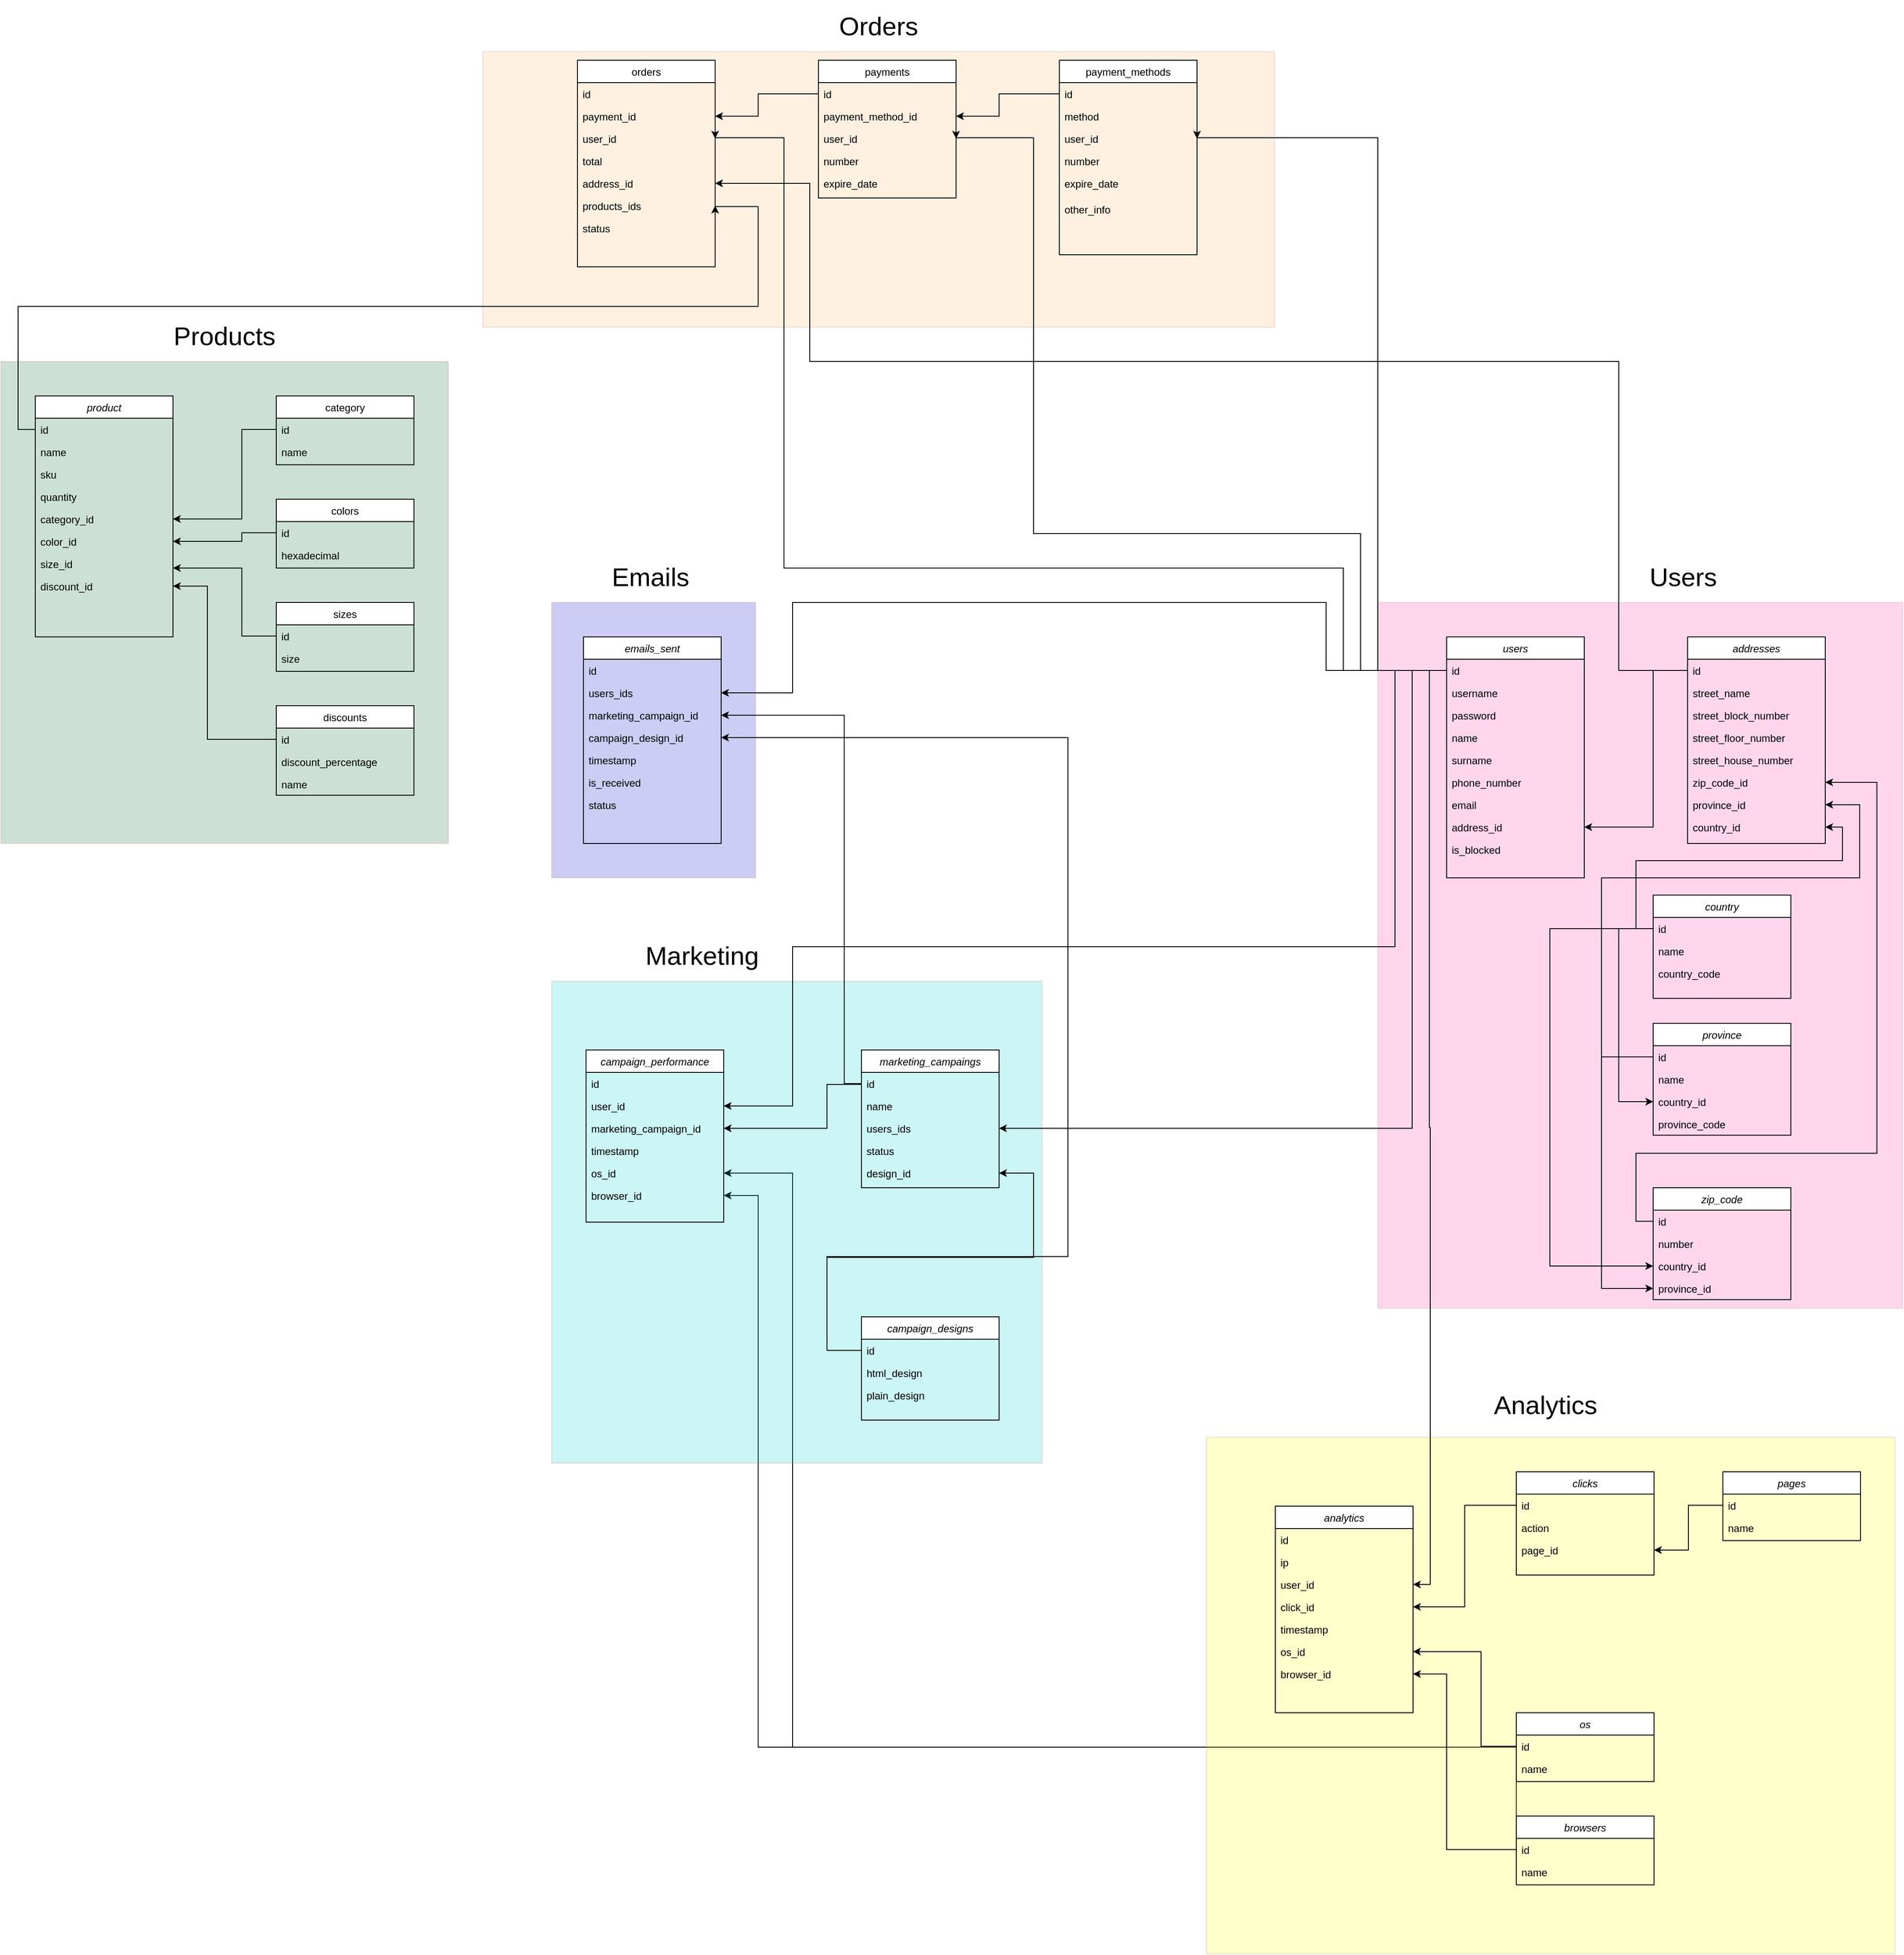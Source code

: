 <mxfile version="21.6.8" type="device">
  <diagram id="C5RBs43oDa-KdzZeNtuy" name="Page-1">
    <mxGraphModel dx="1877" dy="1735" grid="1" gridSize="10" guides="1" tooltips="1" connect="1" arrows="1" fold="1" page="1" pageScale="1" pageWidth="827" pageHeight="1169" math="0" shadow="0">
      <root>
        <mxCell id="WIyWlLk6GJQsqaUBKTNV-0" />
        <mxCell id="WIyWlLk6GJQsqaUBKTNV-1" parent="WIyWlLk6GJQsqaUBKTNV-0" />
        <mxCell id="1sLEOMzaj6Zm85gz0d_X-167" style="edgeStyle=orthogonalEdgeStyle;rounded=0;orthogonalLoop=1;jettySize=auto;html=1;exitX=0;exitY=0.5;exitDx=0;exitDy=0;entryX=1;entryY=0.5;entryDx=0;entryDy=0;" parent="WIyWlLk6GJQsqaUBKTNV-1" source="1sLEOMzaj6Zm85gz0d_X-121" target="1sLEOMzaj6Zm85gz0d_X-137" edge="1">
          <mxGeometry relative="1" as="geometry">
            <Array as="points">
              <mxPoint x="1201" y="2010" />
              <mxPoint x="320" y="2010" />
              <mxPoint x="320" y="1369" />
            </Array>
          </mxGeometry>
        </mxCell>
        <mxCell id="1sLEOMzaj6Zm85gz0d_X-169" style="edgeStyle=orthogonalEdgeStyle;rounded=0;orthogonalLoop=1;jettySize=auto;html=1;exitX=0;exitY=0.5;exitDx=0;exitDy=0;entryX=1;entryY=0.5;entryDx=0;entryDy=0;" parent="WIyWlLk6GJQsqaUBKTNV-1" source="1sLEOMzaj6Zm85gz0d_X-118" target="1sLEOMzaj6Zm85gz0d_X-136" edge="1">
          <mxGeometry relative="1" as="geometry">
            <Array as="points">
              <mxPoint x="1201" y="2010" />
              <mxPoint x="360" y="2010" />
              <mxPoint x="360" y="1343" />
            </Array>
          </mxGeometry>
        </mxCell>
        <mxCell id="1sLEOMzaj6Zm85gz0d_X-195" value="" style="swimlane;startSize=0;fillColor=#f8cecc;strokeColor=#b85450;swimlaneFillColor=#FFB366;opacity=20;" parent="WIyWlLk6GJQsqaUBKTNV-1" vertex="1">
          <mxGeometry y="40" width="920" height="320" as="geometry" />
        </mxCell>
        <mxCell id="zkfFHV4jXpPFQw0GAbJ--17" value="payments" style="swimlane;fontStyle=0;align=center;verticalAlign=top;childLayout=stackLayout;horizontal=1;startSize=26;horizontalStack=0;resizeParent=1;resizeLast=0;collapsible=1;marginBottom=0;rounded=0;shadow=0;strokeWidth=1;movable=0;resizable=0;rotatable=0;deletable=0;editable=0;locked=1;connectable=0;" parent="1sLEOMzaj6Zm85gz0d_X-195" vertex="1">
          <mxGeometry x="390" y="10" width="160" height="160" as="geometry">
            <mxRectangle x="550" y="140" width="160" height="26" as="alternateBounds" />
          </mxGeometry>
        </mxCell>
        <mxCell id="zkfFHV4jXpPFQw0GAbJ--18" value="id" style="text;align=left;verticalAlign=top;spacingLeft=4;spacingRight=4;overflow=hidden;rotatable=0;points=[[0,0.5],[1,0.5]];portConstraint=eastwest;" parent="zkfFHV4jXpPFQw0GAbJ--17" vertex="1">
          <mxGeometry y="26" width="160" height="26" as="geometry" />
        </mxCell>
        <mxCell id="zkfFHV4jXpPFQw0GAbJ--19" value="payment_method_id" style="text;align=left;verticalAlign=top;spacingLeft=4;spacingRight=4;overflow=hidden;rotatable=0;points=[[0,0.5],[1,0.5]];portConstraint=eastwest;rounded=0;shadow=0;html=0;" parent="zkfFHV4jXpPFQw0GAbJ--17" vertex="1">
          <mxGeometry y="52" width="160" height="26" as="geometry" />
        </mxCell>
        <mxCell id="zkfFHV4jXpPFQw0GAbJ--20" value="user_id" style="text;align=left;verticalAlign=top;spacingLeft=4;spacingRight=4;overflow=hidden;rotatable=0;points=[[0,0.5],[1,0.5]];portConstraint=eastwest;rounded=0;shadow=0;html=0;" parent="zkfFHV4jXpPFQw0GAbJ--17" vertex="1">
          <mxGeometry y="78" width="160" height="26" as="geometry" />
        </mxCell>
        <mxCell id="zkfFHV4jXpPFQw0GAbJ--21" value="number" style="text;align=left;verticalAlign=top;spacingLeft=4;spacingRight=4;overflow=hidden;rotatable=0;points=[[0,0.5],[1,0.5]];portConstraint=eastwest;rounded=0;shadow=0;html=0;" parent="zkfFHV4jXpPFQw0GAbJ--17" vertex="1">
          <mxGeometry y="104" width="160" height="26" as="geometry" />
        </mxCell>
        <mxCell id="zkfFHV4jXpPFQw0GAbJ--22" value="expire_date" style="text;align=left;verticalAlign=top;spacingLeft=4;spacingRight=4;overflow=hidden;rotatable=0;points=[[0,0.5],[1,0.5]];portConstraint=eastwest;rounded=0;shadow=0;html=0;" parent="zkfFHV4jXpPFQw0GAbJ--17" vertex="1">
          <mxGeometry y="130" width="160" height="26" as="geometry" />
        </mxCell>
        <mxCell id="1sLEOMzaj6Zm85gz0d_X-22" value="orders" style="swimlane;fontStyle=0;align=center;verticalAlign=top;childLayout=stackLayout;horizontal=1;startSize=26;horizontalStack=0;resizeParent=1;resizeLast=0;collapsible=1;marginBottom=0;rounded=0;shadow=0;strokeWidth=1;movable=1;resizable=1;rotatable=1;deletable=1;editable=1;locked=0;connectable=1;" parent="1sLEOMzaj6Zm85gz0d_X-195" vertex="1">
          <mxGeometry x="110" y="10" width="160" height="240" as="geometry">
            <mxRectangle x="550" y="140" width="160" height="26" as="alternateBounds" />
          </mxGeometry>
        </mxCell>
        <mxCell id="1sLEOMzaj6Zm85gz0d_X-23" value="id" style="text;align=left;verticalAlign=top;spacingLeft=4;spacingRight=4;overflow=hidden;rotatable=0;points=[[0,0.5],[1,0.5]];portConstraint=eastwest;" parent="1sLEOMzaj6Zm85gz0d_X-22" vertex="1">
          <mxGeometry y="26" width="160" height="26" as="geometry" />
        </mxCell>
        <mxCell id="1sLEOMzaj6Zm85gz0d_X-24" value="payment_id" style="text;align=left;verticalAlign=top;spacingLeft=4;spacingRight=4;overflow=hidden;rotatable=0;points=[[0,0.5],[1,0.5]];portConstraint=eastwest;rounded=0;shadow=0;html=0;" parent="1sLEOMzaj6Zm85gz0d_X-22" vertex="1">
          <mxGeometry y="52" width="160" height="26" as="geometry" />
        </mxCell>
        <mxCell id="1sLEOMzaj6Zm85gz0d_X-25" value="user_id" style="text;align=left;verticalAlign=top;spacingLeft=4;spacingRight=4;overflow=hidden;rotatable=0;points=[[0,0.5],[1,0.5]];portConstraint=eastwest;rounded=0;shadow=0;html=0;" parent="1sLEOMzaj6Zm85gz0d_X-22" vertex="1">
          <mxGeometry y="78" width="160" height="26" as="geometry" />
        </mxCell>
        <mxCell id="1sLEOMzaj6Zm85gz0d_X-26" value="total" style="text;align=left;verticalAlign=top;spacingLeft=4;spacingRight=4;overflow=hidden;rotatable=0;points=[[0,0.5],[1,0.5]];portConstraint=eastwest;rounded=0;shadow=0;html=0;" parent="1sLEOMzaj6Zm85gz0d_X-22" vertex="1">
          <mxGeometry y="104" width="160" height="26" as="geometry" />
        </mxCell>
        <mxCell id="1sLEOMzaj6Zm85gz0d_X-145" value="address_id" style="text;align=left;verticalAlign=top;spacingLeft=4;spacingRight=4;overflow=hidden;rotatable=0;points=[[0,0.5],[1,0.5]];portConstraint=eastwest;rounded=0;shadow=0;html=0;" parent="1sLEOMzaj6Zm85gz0d_X-22" vertex="1">
          <mxGeometry y="130" width="160" height="26" as="geometry" />
        </mxCell>
        <mxCell id="1sLEOMzaj6Zm85gz0d_X-27" value="products_ids" style="text;align=left;verticalAlign=top;spacingLeft=4;spacingRight=4;overflow=hidden;rotatable=0;points=[[0,0.5],[1,0.5]];portConstraint=eastwest;rounded=0;shadow=0;html=0;" parent="1sLEOMzaj6Zm85gz0d_X-22" vertex="1">
          <mxGeometry y="156" width="160" height="26" as="geometry" />
        </mxCell>
        <mxCell id="1sLEOMzaj6Zm85gz0d_X-28" value="status" style="text;align=left;verticalAlign=top;spacingLeft=4;spacingRight=4;overflow=hidden;rotatable=0;points=[[0,0.5],[1,0.5]];portConstraint=eastwest;rounded=0;shadow=0;html=0;" parent="1sLEOMzaj6Zm85gz0d_X-22" vertex="1">
          <mxGeometry y="182" width="160" height="26" as="geometry" />
        </mxCell>
        <mxCell id="1sLEOMzaj6Zm85gz0d_X-186" style="edgeStyle=orthogonalEdgeStyle;rounded=0;orthogonalLoop=1;jettySize=auto;html=1;exitX=0;exitY=0.5;exitDx=0;exitDy=0;entryX=1;entryY=0.5;entryDx=0;entryDy=0;movable=0;resizable=0;rotatable=0;deletable=0;editable=0;locked=1;connectable=0;" parent="1sLEOMzaj6Zm85gz0d_X-195" source="zkfFHV4jXpPFQw0GAbJ--18" target="1sLEOMzaj6Zm85gz0d_X-24" edge="1">
          <mxGeometry relative="1" as="geometry">
            <Array as="points">
              <mxPoint x="320" y="49" />
              <mxPoint x="320" y="75" />
            </Array>
          </mxGeometry>
        </mxCell>
        <mxCell id="1sLEOMzaj6Zm85gz0d_X-187" value="payment_methods" style="swimlane;fontStyle=0;align=center;verticalAlign=top;childLayout=stackLayout;horizontal=1;startSize=26;horizontalStack=0;resizeParent=1;resizeLast=0;collapsible=1;marginBottom=0;rounded=0;shadow=0;strokeWidth=1;movable=0;resizable=0;rotatable=0;deletable=0;editable=0;locked=1;connectable=0;" parent="1sLEOMzaj6Zm85gz0d_X-195" vertex="1">
          <mxGeometry x="670" y="10" width="160" height="226" as="geometry">
            <mxRectangle x="550" y="140" width="160" height="26" as="alternateBounds" />
          </mxGeometry>
        </mxCell>
        <mxCell id="1sLEOMzaj6Zm85gz0d_X-188" value="id" style="text;align=left;verticalAlign=top;spacingLeft=4;spacingRight=4;overflow=hidden;rotatable=0;points=[[0,0.5],[1,0.5]];portConstraint=eastwest;" parent="1sLEOMzaj6Zm85gz0d_X-187" vertex="1">
          <mxGeometry y="26" width="160" height="26" as="geometry" />
        </mxCell>
        <mxCell id="1sLEOMzaj6Zm85gz0d_X-189" value="method" style="text;align=left;verticalAlign=top;spacingLeft=4;spacingRight=4;overflow=hidden;rotatable=0;points=[[0,0.5],[1,0.5]];portConstraint=eastwest;rounded=0;shadow=0;html=0;" parent="1sLEOMzaj6Zm85gz0d_X-187" vertex="1">
          <mxGeometry y="52" width="160" height="26" as="geometry" />
        </mxCell>
        <mxCell id="1sLEOMzaj6Zm85gz0d_X-190" value="user_id" style="text;align=left;verticalAlign=top;spacingLeft=4;spacingRight=4;overflow=hidden;rotatable=0;points=[[0,0.5],[1,0.5]];portConstraint=eastwest;rounded=0;shadow=0;html=0;" parent="1sLEOMzaj6Zm85gz0d_X-187" vertex="1">
          <mxGeometry y="78" width="160" height="26" as="geometry" />
        </mxCell>
        <mxCell id="1sLEOMzaj6Zm85gz0d_X-191" value="number" style="text;align=left;verticalAlign=top;spacingLeft=4;spacingRight=4;overflow=hidden;rotatable=0;points=[[0,0.5],[1,0.5]];portConstraint=eastwest;rounded=0;shadow=0;html=0;" parent="1sLEOMzaj6Zm85gz0d_X-187" vertex="1">
          <mxGeometry y="104" width="160" height="26" as="geometry" />
        </mxCell>
        <mxCell id="1sLEOMzaj6Zm85gz0d_X-192" value="expire_date" style="text;align=left;verticalAlign=top;spacingLeft=4;spacingRight=4;overflow=hidden;rotatable=0;points=[[0,0.5],[1,0.5]];portConstraint=eastwest;rounded=0;shadow=0;html=0;" parent="1sLEOMzaj6Zm85gz0d_X-187" vertex="1">
          <mxGeometry y="130" width="160" height="30" as="geometry" />
        </mxCell>
        <mxCell id="1sLEOMzaj6Zm85gz0d_X-193" value="other_info" style="text;align=left;verticalAlign=top;spacingLeft=4;spacingRight=4;overflow=hidden;rotatable=0;points=[[0,0.5],[1,0.5]];portConstraint=eastwest;rounded=0;shadow=0;html=0;" parent="1sLEOMzaj6Zm85gz0d_X-187" vertex="1">
          <mxGeometry y="160" width="160" height="26" as="geometry" />
        </mxCell>
        <mxCell id="1sLEOMzaj6Zm85gz0d_X-194" style="edgeStyle=orthogonalEdgeStyle;rounded=0;orthogonalLoop=1;jettySize=auto;html=1;exitX=0;exitY=0.5;exitDx=0;exitDy=0;entryX=1;entryY=0.5;entryDx=0;entryDy=0;movable=0;resizable=0;rotatable=0;deletable=0;editable=0;locked=1;connectable=0;" parent="1sLEOMzaj6Zm85gz0d_X-195" source="1sLEOMzaj6Zm85gz0d_X-188" target="zkfFHV4jXpPFQw0GAbJ--19" edge="1">
          <mxGeometry relative="1" as="geometry">
            <Array as="points">
              <mxPoint x="600" y="49" />
              <mxPoint x="600" y="75" />
            </Array>
          </mxGeometry>
        </mxCell>
        <mxCell id="1sLEOMzaj6Zm85gz0d_X-196" value="" style="swimlane;startSize=0;fillColor=#f8cecc;strokeColor=#b85450;swimlaneFillColor=#006633;opacity=20;" parent="WIyWlLk6GJQsqaUBKTNV-1" vertex="1">
          <mxGeometry x="-560" y="400" width="520" height="560" as="geometry" />
        </mxCell>
        <mxCell id="zkfFHV4jXpPFQw0GAbJ--0" value="product" style="swimlane;fontStyle=2;align=center;verticalAlign=top;childLayout=stackLayout;horizontal=1;startSize=26;horizontalStack=0;resizeParent=1;resizeLast=0;collapsible=1;marginBottom=0;rounded=0;shadow=0;strokeWidth=1;movable=0;resizable=0;rotatable=0;deletable=0;editable=0;locked=1;connectable=0;" parent="1sLEOMzaj6Zm85gz0d_X-196" vertex="1">
          <mxGeometry x="40" y="40" width="160" height="280" as="geometry">
            <mxRectangle x="230" y="140" width="160" height="26" as="alternateBounds" />
          </mxGeometry>
        </mxCell>
        <mxCell id="zkfFHV4jXpPFQw0GAbJ--1" value="id" style="text;align=left;verticalAlign=top;spacingLeft=4;spacingRight=4;overflow=hidden;rotatable=0;points=[[0,0.5],[1,0.5]];portConstraint=eastwest;" parent="zkfFHV4jXpPFQw0GAbJ--0" vertex="1">
          <mxGeometry y="26" width="160" height="26" as="geometry" />
        </mxCell>
        <mxCell id="zkfFHV4jXpPFQw0GAbJ--2" value="name" style="text;align=left;verticalAlign=top;spacingLeft=4;spacingRight=4;overflow=hidden;rotatable=0;points=[[0,0.5],[1,0.5]];portConstraint=eastwest;rounded=0;shadow=0;html=0;" parent="zkfFHV4jXpPFQw0GAbJ--0" vertex="1">
          <mxGeometry y="52" width="160" height="26" as="geometry" />
        </mxCell>
        <mxCell id="1sLEOMzaj6Zm85gz0d_X-10" value="sku" style="text;align=left;verticalAlign=top;spacingLeft=4;spacingRight=4;overflow=hidden;rotatable=0;points=[[0,0.5],[1,0.5]];portConstraint=eastwest;rounded=0;shadow=0;html=0;" parent="zkfFHV4jXpPFQw0GAbJ--0" vertex="1">
          <mxGeometry y="78" width="160" height="26" as="geometry" />
        </mxCell>
        <mxCell id="1sLEOMzaj6Zm85gz0d_X-59" value="quantity" style="text;align=left;verticalAlign=top;spacingLeft=4;spacingRight=4;overflow=hidden;rotatable=0;points=[[0,0.5],[1,0.5]];portConstraint=eastwest;rounded=0;shadow=0;html=0;" parent="zkfFHV4jXpPFQw0GAbJ--0" vertex="1">
          <mxGeometry y="104" width="160" height="26" as="geometry" />
        </mxCell>
        <mxCell id="zkfFHV4jXpPFQw0GAbJ--5" value="category_id" style="text;align=left;verticalAlign=top;spacingLeft=4;spacingRight=4;overflow=hidden;rotatable=0;points=[[0,0.5],[1,0.5]];portConstraint=eastwest;" parent="zkfFHV4jXpPFQw0GAbJ--0" vertex="1">
          <mxGeometry y="130" width="160" height="26" as="geometry" />
        </mxCell>
        <mxCell id="1sLEOMzaj6Zm85gz0d_X-16" value="color_id" style="text;align=left;verticalAlign=top;spacingLeft=4;spacingRight=4;overflow=hidden;rotatable=0;points=[[0,0.5],[1,0.5]];portConstraint=eastwest;rounded=0;shadow=0;html=0;" parent="zkfFHV4jXpPFQw0GAbJ--0" vertex="1">
          <mxGeometry y="156" width="160" height="26" as="geometry" />
        </mxCell>
        <mxCell id="1sLEOMzaj6Zm85gz0d_X-17" value="size_id" style="text;align=left;verticalAlign=top;spacingLeft=4;spacingRight=4;overflow=hidden;rotatable=0;points=[[0,0.5],[1,0.5]];portConstraint=eastwest;rounded=0;shadow=0;html=0;" parent="zkfFHV4jXpPFQw0GAbJ--0" vertex="1">
          <mxGeometry y="182" width="160" height="26" as="geometry" />
        </mxCell>
        <mxCell id="1sLEOMzaj6Zm85gz0d_X-77" value="discount_id" style="text;align=left;verticalAlign=top;spacingLeft=4;spacingRight=4;overflow=hidden;rotatable=0;points=[[0,0.5],[1,0.5]];portConstraint=eastwest;rounded=0;shadow=0;html=0;" parent="zkfFHV4jXpPFQw0GAbJ--0" vertex="1">
          <mxGeometry y="208" width="160" height="26" as="geometry" />
        </mxCell>
        <mxCell id="zkfFHV4jXpPFQw0GAbJ--13" value="category" style="swimlane;fontStyle=0;align=center;verticalAlign=top;childLayout=stackLayout;horizontal=1;startSize=26;horizontalStack=0;resizeParent=1;resizeLast=0;collapsible=1;marginBottom=0;rounded=0;shadow=0;strokeWidth=1;movable=0;resizable=0;rotatable=0;deletable=0;editable=0;locked=1;connectable=0;" parent="1sLEOMzaj6Zm85gz0d_X-196" vertex="1">
          <mxGeometry x="320" y="40" width="160" height="80" as="geometry">
            <mxRectangle x="340" y="380" width="170" height="26" as="alternateBounds" />
          </mxGeometry>
        </mxCell>
        <mxCell id="1sLEOMzaj6Zm85gz0d_X-11" value="id" style="text;align=left;verticalAlign=top;spacingLeft=4;spacingRight=4;overflow=hidden;rotatable=0;points=[[0,0.5],[1,0.5]];portConstraint=eastwest;" parent="zkfFHV4jXpPFQw0GAbJ--13" vertex="1">
          <mxGeometry y="26" width="160" height="26" as="geometry" />
        </mxCell>
        <mxCell id="zkfFHV4jXpPFQw0GAbJ--14" value="name" style="text;align=left;verticalAlign=top;spacingLeft=4;spacingRight=4;overflow=hidden;rotatable=0;points=[[0,0.5],[1,0.5]];portConstraint=eastwest;" parent="zkfFHV4jXpPFQw0GAbJ--13" vertex="1">
          <mxGeometry y="52" width="160" height="26" as="geometry" />
        </mxCell>
        <mxCell id="1sLEOMzaj6Zm85gz0d_X-178" style="edgeStyle=orthogonalEdgeStyle;rounded=0;orthogonalLoop=1;jettySize=auto;html=1;exitX=0;exitY=0.5;exitDx=0;exitDy=0;entryX=1;entryY=0.5;entryDx=0;entryDy=0;movable=0;resizable=0;rotatable=0;deletable=0;editable=0;locked=1;connectable=0;" parent="1sLEOMzaj6Zm85gz0d_X-196" source="1sLEOMzaj6Zm85gz0d_X-11" target="zkfFHV4jXpPFQw0GAbJ--5" edge="1">
          <mxGeometry relative="1" as="geometry">
            <Array as="points">
              <mxPoint x="280" y="79" />
              <mxPoint x="280" y="183" />
            </Array>
          </mxGeometry>
        </mxCell>
        <mxCell id="1sLEOMzaj6Zm85gz0d_X-12" value="colors" style="swimlane;fontStyle=0;align=center;verticalAlign=top;childLayout=stackLayout;horizontal=1;startSize=26;horizontalStack=0;resizeParent=1;resizeLast=0;collapsible=1;marginBottom=0;rounded=0;shadow=0;strokeWidth=1;movable=0;resizable=0;rotatable=0;deletable=0;editable=0;locked=1;connectable=0;" parent="1sLEOMzaj6Zm85gz0d_X-196" vertex="1">
          <mxGeometry x="320" y="160" width="160" height="80" as="geometry">
            <mxRectangle x="340" y="380" width="170" height="26" as="alternateBounds" />
          </mxGeometry>
        </mxCell>
        <mxCell id="1sLEOMzaj6Zm85gz0d_X-13" value="id" style="text;align=left;verticalAlign=top;spacingLeft=4;spacingRight=4;overflow=hidden;rotatable=0;points=[[0,0.5],[1,0.5]];portConstraint=eastwest;" parent="1sLEOMzaj6Zm85gz0d_X-12" vertex="1">
          <mxGeometry y="26" width="160" height="26" as="geometry" />
        </mxCell>
        <mxCell id="1sLEOMzaj6Zm85gz0d_X-14" value="hexadecimal" style="text;align=left;verticalAlign=top;spacingLeft=4;spacingRight=4;overflow=hidden;rotatable=0;points=[[0,0.5],[1,0.5]];portConstraint=eastwest;" parent="1sLEOMzaj6Zm85gz0d_X-12" vertex="1">
          <mxGeometry y="52" width="160" height="26" as="geometry" />
        </mxCell>
        <mxCell id="zkfFHV4jXpPFQw0GAbJ--6" value="sizes" style="swimlane;fontStyle=0;align=center;verticalAlign=top;childLayout=stackLayout;horizontal=1;startSize=26;horizontalStack=0;resizeParent=1;resizeLast=0;collapsible=1;marginBottom=0;rounded=0;shadow=0;strokeWidth=1;movable=0;resizable=0;rotatable=0;deletable=0;editable=0;locked=1;connectable=0;" parent="1sLEOMzaj6Zm85gz0d_X-196" vertex="1">
          <mxGeometry x="320" y="280" width="160" height="80" as="geometry">
            <mxRectangle x="130" y="380" width="160" height="26" as="alternateBounds" />
          </mxGeometry>
        </mxCell>
        <mxCell id="zkfFHV4jXpPFQw0GAbJ--7" value="id" style="text;align=left;verticalAlign=top;spacingLeft=4;spacingRight=4;overflow=hidden;rotatable=0;points=[[0,0.5],[1,0.5]];portConstraint=eastwest;" parent="zkfFHV4jXpPFQw0GAbJ--6" vertex="1">
          <mxGeometry y="26" width="160" height="26" as="geometry" />
        </mxCell>
        <mxCell id="zkfFHV4jXpPFQw0GAbJ--8" value="size" style="text;align=left;verticalAlign=top;spacingLeft=4;spacingRight=4;overflow=hidden;rotatable=0;points=[[0,0.5],[1,0.5]];portConstraint=eastwest;rounded=0;shadow=0;html=0;" parent="zkfFHV4jXpPFQw0GAbJ--6" vertex="1">
          <mxGeometry y="52" width="160" height="26" as="geometry" />
        </mxCell>
        <mxCell id="1sLEOMzaj6Zm85gz0d_X-78" value="discounts" style="swimlane;fontStyle=0;align=center;verticalAlign=top;childLayout=stackLayout;horizontal=1;startSize=26;horizontalStack=0;resizeParent=1;resizeLast=0;collapsible=1;marginBottom=0;rounded=0;shadow=0;strokeWidth=1;movable=0;resizable=0;rotatable=0;deletable=0;editable=0;locked=1;connectable=0;" parent="1sLEOMzaj6Zm85gz0d_X-196" vertex="1">
          <mxGeometry x="320" y="400" width="160" height="104" as="geometry">
            <mxRectangle x="130" y="380" width="160" height="26" as="alternateBounds" />
          </mxGeometry>
        </mxCell>
        <mxCell id="1sLEOMzaj6Zm85gz0d_X-79" value="id" style="text;align=left;verticalAlign=top;spacingLeft=4;spacingRight=4;overflow=hidden;rotatable=0;points=[[0,0.5],[1,0.5]];portConstraint=eastwest;" parent="1sLEOMzaj6Zm85gz0d_X-78" vertex="1">
          <mxGeometry y="26" width="160" height="26" as="geometry" />
        </mxCell>
        <mxCell id="1sLEOMzaj6Zm85gz0d_X-80" value="discount_percentage" style="text;align=left;verticalAlign=top;spacingLeft=4;spacingRight=4;overflow=hidden;rotatable=0;points=[[0,0.5],[1,0.5]];portConstraint=eastwest;rounded=0;shadow=0;html=0;" parent="1sLEOMzaj6Zm85gz0d_X-78" vertex="1">
          <mxGeometry y="52" width="160" height="26" as="geometry" />
        </mxCell>
        <mxCell id="1sLEOMzaj6Zm85gz0d_X-81" value="name" style="text;align=left;verticalAlign=top;spacingLeft=4;spacingRight=4;overflow=hidden;rotatable=0;points=[[0,0.5],[1,0.5]];portConstraint=eastwest;rounded=0;shadow=0;html=0;" parent="1sLEOMzaj6Zm85gz0d_X-78" vertex="1">
          <mxGeometry y="78" width="160" height="26" as="geometry" />
        </mxCell>
        <mxCell id="vbIcLYtQn9QquSaS6WmU-3" style="edgeStyle=orthogonalEdgeStyle;rounded=0;orthogonalLoop=1;jettySize=auto;html=1;exitX=0;exitY=0.5;exitDx=0;exitDy=0;entryX=1;entryY=0.5;entryDx=0;entryDy=0;movable=0;resizable=0;rotatable=0;deletable=0;editable=0;locked=1;connectable=0;" parent="1sLEOMzaj6Zm85gz0d_X-196" source="1sLEOMzaj6Zm85gz0d_X-79" target="1sLEOMzaj6Zm85gz0d_X-77" edge="1">
          <mxGeometry relative="1" as="geometry">
            <Array as="points">
              <mxPoint x="240" y="439" />
              <mxPoint x="240" y="261" />
            </Array>
          </mxGeometry>
        </mxCell>
        <mxCell id="vbIcLYtQn9QquSaS6WmU-22" style="edgeStyle=orthogonalEdgeStyle;rounded=0;orthogonalLoop=1;jettySize=auto;html=1;movable=0;resizable=0;rotatable=0;deletable=0;editable=0;locked=1;connectable=0;" parent="1sLEOMzaj6Zm85gz0d_X-196" source="1sLEOMzaj6Zm85gz0d_X-13" target="1sLEOMzaj6Zm85gz0d_X-16" edge="1">
          <mxGeometry relative="1" as="geometry">
            <Array as="points">
              <mxPoint x="280" y="199" />
              <mxPoint x="280" y="209" />
            </Array>
          </mxGeometry>
        </mxCell>
        <mxCell id="vbIcLYtQn9QquSaS6WmU-23" style="edgeStyle=orthogonalEdgeStyle;rounded=0;orthogonalLoop=1;jettySize=auto;html=1;movable=0;resizable=0;rotatable=0;deletable=0;editable=0;locked=1;connectable=0;" parent="1sLEOMzaj6Zm85gz0d_X-196" source="zkfFHV4jXpPFQw0GAbJ--7" target="1sLEOMzaj6Zm85gz0d_X-17" edge="1">
          <mxGeometry relative="1" as="geometry">
            <Array as="points">
              <mxPoint x="280" y="319" />
              <mxPoint x="280" y="240" />
            </Array>
          </mxGeometry>
        </mxCell>
        <mxCell id="1sLEOMzaj6Zm85gz0d_X-198" value="" style="swimlane;startSize=0;fillColor=#f8cecc;strokeColor=#b85450;swimlaneFillColor=#FFFF00;opacity=20;" parent="WIyWlLk6GJQsqaUBKTNV-1" vertex="1">
          <mxGeometry x="841" y="1650" width="800" height="600" as="geometry" />
        </mxCell>
        <mxCell id="1sLEOMzaj6Zm85gz0d_X-84" value="analytics" style="swimlane;fontStyle=2;align=center;verticalAlign=top;childLayout=stackLayout;horizontal=1;startSize=26;horizontalStack=0;resizeParent=1;resizeLast=0;collapsible=1;marginBottom=0;rounded=0;shadow=0;strokeWidth=1;movable=0;resizable=0;rotatable=0;deletable=0;editable=0;locked=1;connectable=0;" parent="1sLEOMzaj6Zm85gz0d_X-198" vertex="1">
          <mxGeometry x="80" y="80" width="160" height="240" as="geometry">
            <mxRectangle x="230" y="140" width="160" height="26" as="alternateBounds" />
          </mxGeometry>
        </mxCell>
        <mxCell id="1sLEOMzaj6Zm85gz0d_X-85" value="id" style="text;align=left;verticalAlign=top;spacingLeft=4;spacingRight=4;overflow=hidden;rotatable=0;points=[[0,0.5],[1,0.5]];portConstraint=eastwest;" parent="1sLEOMzaj6Zm85gz0d_X-84" vertex="1">
          <mxGeometry y="26" width="160" height="26" as="geometry" />
        </mxCell>
        <mxCell id="1sLEOMzaj6Zm85gz0d_X-86" value="ip" style="text;align=left;verticalAlign=top;spacingLeft=4;spacingRight=4;overflow=hidden;rotatable=0;points=[[0,0.5],[1,0.5]];portConstraint=eastwest;rounded=0;shadow=0;html=0;" parent="1sLEOMzaj6Zm85gz0d_X-84" vertex="1">
          <mxGeometry y="52" width="160" height="26" as="geometry" />
        </mxCell>
        <mxCell id="1sLEOMzaj6Zm85gz0d_X-87" value="user_id" style="text;align=left;verticalAlign=top;spacingLeft=4;spacingRight=4;overflow=hidden;rotatable=0;points=[[0,0.5],[1,0.5]];portConstraint=eastwest;rounded=0;shadow=0;html=0;" parent="1sLEOMzaj6Zm85gz0d_X-84" vertex="1">
          <mxGeometry y="78" width="160" height="26" as="geometry" />
        </mxCell>
        <mxCell id="1sLEOMzaj6Zm85gz0d_X-88" value="click_id" style="text;align=left;verticalAlign=top;spacingLeft=4;spacingRight=4;overflow=hidden;rotatable=0;points=[[0,0.5],[1,0.5]];portConstraint=eastwest;" parent="1sLEOMzaj6Zm85gz0d_X-84" vertex="1">
          <mxGeometry y="104" width="160" height="26" as="geometry" />
        </mxCell>
        <mxCell id="1sLEOMzaj6Zm85gz0d_X-130" value="timestamp" style="text;align=left;verticalAlign=top;spacingLeft=4;spacingRight=4;overflow=hidden;rotatable=0;points=[[0,0.5],[1,0.5]];portConstraint=eastwest;" parent="1sLEOMzaj6Zm85gz0d_X-84" vertex="1">
          <mxGeometry y="130" width="160" height="26" as="geometry" />
        </mxCell>
        <mxCell id="1sLEOMzaj6Zm85gz0d_X-131" value="os_id" style="text;align=left;verticalAlign=top;spacingLeft=4;spacingRight=4;overflow=hidden;rotatable=0;points=[[0,0.5],[1,0.5]];portConstraint=eastwest;" parent="1sLEOMzaj6Zm85gz0d_X-84" vertex="1">
          <mxGeometry y="156" width="160" height="26" as="geometry" />
        </mxCell>
        <mxCell id="1sLEOMzaj6Zm85gz0d_X-132" value="browser_id" style="text;align=left;verticalAlign=top;spacingLeft=4;spacingRight=4;overflow=hidden;rotatable=0;points=[[0,0.5],[1,0.5]];portConstraint=eastwest;" parent="1sLEOMzaj6Zm85gz0d_X-84" vertex="1">
          <mxGeometry y="182" width="160" height="26" as="geometry" />
        </mxCell>
        <mxCell id="1sLEOMzaj6Zm85gz0d_X-117" value="os" style="swimlane;fontStyle=2;align=center;verticalAlign=top;childLayout=stackLayout;horizontal=1;startSize=26;horizontalStack=0;resizeParent=1;resizeLast=0;collapsible=1;marginBottom=0;rounded=0;shadow=0;strokeWidth=1;movable=0;resizable=0;rotatable=0;deletable=0;editable=0;locked=1;connectable=0;" parent="1sLEOMzaj6Zm85gz0d_X-198" vertex="1">
          <mxGeometry x="360" y="320" width="160" height="80" as="geometry">
            <mxRectangle x="230" y="140" width="160" height="26" as="alternateBounds" />
          </mxGeometry>
        </mxCell>
        <mxCell id="1sLEOMzaj6Zm85gz0d_X-118" value="id" style="text;align=left;verticalAlign=top;spacingLeft=4;spacingRight=4;overflow=hidden;rotatable=0;points=[[0,0.5],[1,0.5]];portConstraint=eastwest;" parent="1sLEOMzaj6Zm85gz0d_X-117" vertex="1">
          <mxGeometry y="26" width="160" height="26" as="geometry" />
        </mxCell>
        <mxCell id="1sLEOMzaj6Zm85gz0d_X-119" value="name" style="text;align=left;verticalAlign=top;spacingLeft=4;spacingRight=4;overflow=hidden;rotatable=0;points=[[0,0.5],[1,0.5]];portConstraint=eastwest;rounded=0;shadow=0;html=0;" parent="1sLEOMzaj6Zm85gz0d_X-117" vertex="1">
          <mxGeometry y="52" width="160" height="26" as="geometry" />
        </mxCell>
        <mxCell id="1sLEOMzaj6Zm85gz0d_X-173" style="edgeStyle=orthogonalEdgeStyle;rounded=0;orthogonalLoop=1;jettySize=auto;html=1;exitX=0;exitY=0.5;exitDx=0;exitDy=0;entryX=1;entryY=0.5;entryDx=0;entryDy=0;movable=0;resizable=0;rotatable=0;deletable=0;editable=0;locked=1;connectable=0;" parent="1sLEOMzaj6Zm85gz0d_X-198" source="1sLEOMzaj6Zm85gz0d_X-118" target="1sLEOMzaj6Zm85gz0d_X-131" edge="1">
          <mxGeometry relative="1" as="geometry">
            <Array as="points">
              <mxPoint x="319" y="359" />
              <mxPoint x="319" y="249" />
            </Array>
          </mxGeometry>
        </mxCell>
        <mxCell id="1sLEOMzaj6Zm85gz0d_X-91" value="clicks" style="swimlane;fontStyle=2;align=center;verticalAlign=top;childLayout=stackLayout;horizontal=1;startSize=26;horizontalStack=0;resizeParent=1;resizeLast=0;collapsible=1;marginBottom=0;rounded=0;shadow=0;strokeWidth=1;movable=0;resizable=0;rotatable=0;deletable=0;editable=0;locked=1;connectable=0;" parent="1sLEOMzaj6Zm85gz0d_X-198" vertex="1">
          <mxGeometry x="360" y="40" width="160" height="120" as="geometry">
            <mxRectangle x="230" y="140" width="160" height="26" as="alternateBounds" />
          </mxGeometry>
        </mxCell>
        <mxCell id="1sLEOMzaj6Zm85gz0d_X-92" value="id" style="text;align=left;verticalAlign=top;spacingLeft=4;spacingRight=4;overflow=hidden;rotatable=0;points=[[0,0.5],[1,0.5]];portConstraint=eastwest;" parent="1sLEOMzaj6Zm85gz0d_X-91" vertex="1">
          <mxGeometry y="26" width="160" height="26" as="geometry" />
        </mxCell>
        <mxCell id="1sLEOMzaj6Zm85gz0d_X-93" value="action" style="text;align=left;verticalAlign=top;spacingLeft=4;spacingRight=4;overflow=hidden;rotatable=0;points=[[0,0.5],[1,0.5]];portConstraint=eastwest;rounded=0;shadow=0;html=0;" parent="1sLEOMzaj6Zm85gz0d_X-91" vertex="1">
          <mxGeometry y="52" width="160" height="26" as="geometry" />
        </mxCell>
        <mxCell id="1sLEOMzaj6Zm85gz0d_X-102" value="page_id" style="text;align=left;verticalAlign=top;spacingLeft=4;spacingRight=4;overflow=hidden;rotatable=0;points=[[0,0.5],[1,0.5]];portConstraint=eastwest;rounded=0;shadow=0;html=0;" parent="1sLEOMzaj6Zm85gz0d_X-91" vertex="1">
          <mxGeometry y="78" width="160" height="26" as="geometry" />
        </mxCell>
        <mxCell id="1sLEOMzaj6Zm85gz0d_X-174" style="edgeStyle=orthogonalEdgeStyle;rounded=0;orthogonalLoop=1;jettySize=auto;html=1;exitX=0;exitY=0.5;exitDx=0;exitDy=0;entryX=1;entryY=0.5;entryDx=0;entryDy=0;movable=0;resizable=0;rotatable=0;deletable=0;editable=0;locked=1;connectable=0;" parent="1sLEOMzaj6Zm85gz0d_X-198" source="1sLEOMzaj6Zm85gz0d_X-92" target="1sLEOMzaj6Zm85gz0d_X-88" edge="1">
          <mxGeometry relative="1" as="geometry" />
        </mxCell>
        <mxCell id="1sLEOMzaj6Zm85gz0d_X-99" value="pages" style="swimlane;fontStyle=2;align=center;verticalAlign=top;childLayout=stackLayout;horizontal=1;startSize=26;horizontalStack=0;resizeParent=1;resizeLast=0;collapsible=1;marginBottom=0;rounded=0;shadow=0;strokeWidth=1;movable=0;resizable=0;rotatable=0;deletable=0;editable=0;locked=1;connectable=0;" parent="1sLEOMzaj6Zm85gz0d_X-198" vertex="1">
          <mxGeometry x="600" y="40" width="160" height="80" as="geometry">
            <mxRectangle x="230" y="140" width="160" height="26" as="alternateBounds" />
          </mxGeometry>
        </mxCell>
        <mxCell id="1sLEOMzaj6Zm85gz0d_X-100" value="id" style="text;align=left;verticalAlign=top;spacingLeft=4;spacingRight=4;overflow=hidden;rotatable=0;points=[[0,0.5],[1,0.5]];portConstraint=eastwest;" parent="1sLEOMzaj6Zm85gz0d_X-99" vertex="1">
          <mxGeometry y="26" width="160" height="26" as="geometry" />
        </mxCell>
        <mxCell id="1sLEOMzaj6Zm85gz0d_X-101" value="name" style="text;align=left;verticalAlign=top;spacingLeft=4;spacingRight=4;overflow=hidden;rotatable=0;points=[[0,0.5],[1,0.5]];portConstraint=eastwest;rounded=0;shadow=0;html=0;" parent="1sLEOMzaj6Zm85gz0d_X-99" vertex="1">
          <mxGeometry y="52" width="160" height="26" as="geometry" />
        </mxCell>
        <mxCell id="1sLEOMzaj6Zm85gz0d_X-175" style="edgeStyle=orthogonalEdgeStyle;rounded=0;orthogonalLoop=1;jettySize=auto;html=1;exitX=0;exitY=0.5;exitDx=0;exitDy=0;entryX=1;entryY=0.5;entryDx=0;entryDy=0;movable=0;resizable=0;rotatable=0;deletable=0;editable=0;locked=1;connectable=0;" parent="1sLEOMzaj6Zm85gz0d_X-198" source="1sLEOMzaj6Zm85gz0d_X-100" target="1sLEOMzaj6Zm85gz0d_X-102" edge="1">
          <mxGeometry relative="1" as="geometry" />
        </mxCell>
        <mxCell id="1sLEOMzaj6Zm85gz0d_X-120" value="browsers" style="swimlane;fontStyle=2;align=center;verticalAlign=top;childLayout=stackLayout;horizontal=1;startSize=26;horizontalStack=0;resizeParent=1;resizeLast=0;collapsible=1;marginBottom=0;rounded=0;shadow=0;strokeWidth=1;movable=0;resizable=0;rotatable=0;deletable=0;editable=0;locked=1;connectable=0;" parent="1sLEOMzaj6Zm85gz0d_X-198" vertex="1">
          <mxGeometry x="360" y="440" width="160" height="80" as="geometry">
            <mxRectangle x="230" y="140" width="160" height="26" as="alternateBounds" />
          </mxGeometry>
        </mxCell>
        <mxCell id="1sLEOMzaj6Zm85gz0d_X-121" value="id" style="text;align=left;verticalAlign=top;spacingLeft=4;spacingRight=4;overflow=hidden;rotatable=0;points=[[0,0.5],[1,0.5]];portConstraint=eastwest;" parent="1sLEOMzaj6Zm85gz0d_X-120" vertex="1">
          <mxGeometry y="26" width="160" height="26" as="geometry" />
        </mxCell>
        <mxCell id="1sLEOMzaj6Zm85gz0d_X-122" value="name" style="text;align=left;verticalAlign=top;spacingLeft=4;spacingRight=4;overflow=hidden;rotatable=0;points=[[0,0.5],[1,0.5]];portConstraint=eastwest;rounded=0;shadow=0;html=0;" parent="1sLEOMzaj6Zm85gz0d_X-120" vertex="1">
          <mxGeometry y="52" width="160" height="26" as="geometry" />
        </mxCell>
        <mxCell id="vbIcLYtQn9QquSaS6WmU-13" style="edgeStyle=orthogonalEdgeStyle;rounded=0;orthogonalLoop=1;jettySize=auto;html=1;exitX=0;exitY=0.5;exitDx=0;exitDy=0;entryX=1;entryY=0.5;entryDx=0;entryDy=0;movable=0;resizable=0;rotatable=0;deletable=0;editable=0;locked=1;connectable=0;" parent="1sLEOMzaj6Zm85gz0d_X-198" source="1sLEOMzaj6Zm85gz0d_X-121" target="1sLEOMzaj6Zm85gz0d_X-132" edge="1">
          <mxGeometry relative="1" as="geometry">
            <Array as="points">
              <mxPoint x="279" y="479" />
              <mxPoint x="279" y="275" />
            </Array>
          </mxGeometry>
        </mxCell>
        <mxCell id="1sLEOMzaj6Zm85gz0d_X-199" value="" style="swimlane;startSize=0;fillColor=#f8cecc;strokeColor=#b85450;swimlaneFillColor=#FF3399;opacity=20;" parent="WIyWlLk6GJQsqaUBKTNV-1" vertex="1">
          <mxGeometry x="1040" y="680" width="610" height="820" as="geometry" />
        </mxCell>
        <mxCell id="1sLEOMzaj6Zm85gz0d_X-38" value="users" style="swimlane;fontStyle=2;align=center;verticalAlign=top;childLayout=stackLayout;horizontal=1;startSize=26;horizontalStack=0;resizeParent=1;resizeLast=0;collapsible=1;marginBottom=0;rounded=0;shadow=0;strokeWidth=1;movable=0;resizable=0;rotatable=0;deletable=0;editable=0;locked=1;connectable=0;" parent="1sLEOMzaj6Zm85gz0d_X-199" vertex="1">
          <mxGeometry x="80" y="40" width="160" height="280" as="geometry">
            <mxRectangle x="230" y="140" width="160" height="26" as="alternateBounds" />
          </mxGeometry>
        </mxCell>
        <mxCell id="1sLEOMzaj6Zm85gz0d_X-39" value="id" style="text;align=left;verticalAlign=top;spacingLeft=4;spacingRight=4;overflow=hidden;rotatable=0;points=[[0,0.5],[1,0.5]];portConstraint=eastwest;" parent="1sLEOMzaj6Zm85gz0d_X-38" vertex="1">
          <mxGeometry y="26" width="160" height="26" as="geometry" />
        </mxCell>
        <mxCell id="1sLEOMzaj6Zm85gz0d_X-40" value="username" style="text;align=left;verticalAlign=top;spacingLeft=4;spacingRight=4;overflow=hidden;rotatable=0;points=[[0,0.5],[1,0.5]];portConstraint=eastwest;rounded=0;shadow=0;html=0;" parent="1sLEOMzaj6Zm85gz0d_X-38" vertex="1">
          <mxGeometry y="52" width="160" height="26" as="geometry" />
        </mxCell>
        <mxCell id="1sLEOMzaj6Zm85gz0d_X-41" value="password" style="text;align=left;verticalAlign=top;spacingLeft=4;spacingRight=4;overflow=hidden;rotatable=0;points=[[0,0.5],[1,0.5]];portConstraint=eastwest;rounded=0;shadow=0;html=0;" parent="1sLEOMzaj6Zm85gz0d_X-38" vertex="1">
          <mxGeometry y="78" width="160" height="26" as="geometry" />
        </mxCell>
        <mxCell id="1sLEOMzaj6Zm85gz0d_X-42" value="name" style="text;align=left;verticalAlign=top;spacingLeft=4;spacingRight=4;overflow=hidden;rotatable=0;points=[[0,0.5],[1,0.5]];portConstraint=eastwest;" parent="1sLEOMzaj6Zm85gz0d_X-38" vertex="1">
          <mxGeometry y="104" width="160" height="26" as="geometry" />
        </mxCell>
        <mxCell id="1sLEOMzaj6Zm85gz0d_X-43" value="surname" style="text;align=left;verticalAlign=top;spacingLeft=4;spacingRight=4;overflow=hidden;rotatable=0;points=[[0,0.5],[1,0.5]];portConstraint=eastwest;rounded=0;shadow=0;html=0;" parent="1sLEOMzaj6Zm85gz0d_X-38" vertex="1">
          <mxGeometry y="130" width="160" height="26" as="geometry" />
        </mxCell>
        <mxCell id="1sLEOMzaj6Zm85gz0d_X-44" value="phone_number" style="text;align=left;verticalAlign=top;spacingLeft=4;spacingRight=4;overflow=hidden;rotatable=0;points=[[0,0.5],[1,0.5]];portConstraint=eastwest;rounded=0;shadow=0;html=0;" parent="1sLEOMzaj6Zm85gz0d_X-38" vertex="1">
          <mxGeometry y="156" width="160" height="26" as="geometry" />
        </mxCell>
        <mxCell id="1sLEOMzaj6Zm85gz0d_X-45" value="email" style="text;align=left;verticalAlign=top;spacingLeft=4;spacingRight=4;overflow=hidden;rotatable=0;points=[[0,0.5],[1,0.5]];portConstraint=eastwest;rounded=0;shadow=0;html=0;" parent="1sLEOMzaj6Zm85gz0d_X-38" vertex="1">
          <mxGeometry y="182" width="160" height="26" as="geometry" />
        </mxCell>
        <mxCell id="1sLEOMzaj6Zm85gz0d_X-46" value="address_id" style="text;align=left;verticalAlign=top;spacingLeft=4;spacingRight=4;overflow=hidden;rotatable=0;points=[[0,0.5],[1,0.5]];portConstraint=eastwest;rounded=0;shadow=0;html=0;" parent="1sLEOMzaj6Zm85gz0d_X-38" vertex="1">
          <mxGeometry y="208" width="160" height="26" as="geometry" />
        </mxCell>
        <mxCell id="1sLEOMzaj6Zm85gz0d_X-60" value="is_blocked" style="text;align=left;verticalAlign=top;spacingLeft=4;spacingRight=4;overflow=hidden;rotatable=0;points=[[0,0.5],[1,0.5]];portConstraint=eastwest;rounded=0;shadow=0;html=0;" parent="1sLEOMzaj6Zm85gz0d_X-38" vertex="1">
          <mxGeometry y="234" width="160" height="26" as="geometry" />
        </mxCell>
        <mxCell id="1sLEOMzaj6Zm85gz0d_X-48" value="addresses" style="swimlane;fontStyle=2;align=center;verticalAlign=top;childLayout=stackLayout;horizontal=1;startSize=26;horizontalStack=0;resizeParent=1;resizeLast=0;collapsible=1;marginBottom=0;rounded=0;shadow=0;strokeWidth=1;movable=1;resizable=1;rotatable=1;deletable=1;editable=1;locked=0;connectable=1;" parent="1sLEOMzaj6Zm85gz0d_X-199" vertex="1">
          <mxGeometry x="360" y="40" width="160" height="240" as="geometry">
            <mxRectangle x="230" y="140" width="160" height="26" as="alternateBounds" />
          </mxGeometry>
        </mxCell>
        <mxCell id="1sLEOMzaj6Zm85gz0d_X-49" value="id" style="text;align=left;verticalAlign=top;spacingLeft=4;spacingRight=4;overflow=hidden;rotatable=0;points=[[0,0.5],[1,0.5]];portConstraint=eastwest;" parent="1sLEOMzaj6Zm85gz0d_X-48" vertex="1">
          <mxGeometry y="26" width="160" height="26" as="geometry" />
        </mxCell>
        <mxCell id="1sLEOMzaj6Zm85gz0d_X-50" value="street_name" style="text;align=left;verticalAlign=top;spacingLeft=4;spacingRight=4;overflow=hidden;rotatable=0;points=[[0,0.5],[1,0.5]];portConstraint=eastwest;rounded=0;shadow=0;html=0;" parent="1sLEOMzaj6Zm85gz0d_X-48" vertex="1">
          <mxGeometry y="52" width="160" height="26" as="geometry" />
        </mxCell>
        <mxCell id="1sLEOMzaj6Zm85gz0d_X-51" value="street_block_number" style="text;align=left;verticalAlign=top;spacingLeft=4;spacingRight=4;overflow=hidden;rotatable=0;points=[[0,0.5],[1,0.5]];portConstraint=eastwest;rounded=0;shadow=0;html=0;" parent="1sLEOMzaj6Zm85gz0d_X-48" vertex="1">
          <mxGeometry y="78" width="160" height="26" as="geometry" />
        </mxCell>
        <mxCell id="1sLEOMzaj6Zm85gz0d_X-52" value="street_floor_number" style="text;align=left;verticalAlign=top;spacingLeft=4;spacingRight=4;overflow=hidden;rotatable=0;points=[[0,0.5],[1,0.5]];portConstraint=eastwest;" parent="1sLEOMzaj6Zm85gz0d_X-48" vertex="1">
          <mxGeometry y="104" width="160" height="26" as="geometry" />
        </mxCell>
        <mxCell id="1sLEOMzaj6Zm85gz0d_X-53" value="street_house_number" style="text;align=left;verticalAlign=top;spacingLeft=4;spacingRight=4;overflow=hidden;rotatable=0;points=[[0,0.5],[1,0.5]];portConstraint=eastwest;rounded=0;shadow=0;html=0;" parent="1sLEOMzaj6Zm85gz0d_X-48" vertex="1">
          <mxGeometry y="130" width="160" height="26" as="geometry" />
        </mxCell>
        <mxCell id="1sLEOMzaj6Zm85gz0d_X-54" value="zip_code_id" style="text;align=left;verticalAlign=top;spacingLeft=4;spacingRight=4;overflow=hidden;rotatable=0;points=[[0,0.5],[1,0.5]];portConstraint=eastwest;rounded=0;shadow=0;html=0;" parent="1sLEOMzaj6Zm85gz0d_X-48" vertex="1">
          <mxGeometry y="156" width="160" height="26" as="geometry" />
        </mxCell>
        <mxCell id="1sLEOMzaj6Zm85gz0d_X-55" value="province_id" style="text;align=left;verticalAlign=top;spacingLeft=4;spacingRight=4;overflow=hidden;rotatable=0;points=[[0,0.5],[1,0.5]];portConstraint=eastwest;rounded=0;shadow=0;html=0;" parent="1sLEOMzaj6Zm85gz0d_X-48" vertex="1">
          <mxGeometry y="182" width="160" height="26" as="geometry" />
        </mxCell>
        <mxCell id="1sLEOMzaj6Zm85gz0d_X-56" value="country_id" style="text;align=left;verticalAlign=top;spacingLeft=4;spacingRight=4;overflow=hidden;rotatable=0;points=[[0,0.5],[1,0.5]];portConstraint=eastwest;rounded=0;shadow=0;html=0;" parent="1sLEOMzaj6Zm85gz0d_X-48" vertex="1">
          <mxGeometry y="208" width="160" height="26" as="geometry" />
        </mxCell>
        <mxCell id="vbIcLYtQn9QquSaS6WmU-15" style="edgeStyle=orthogonalEdgeStyle;rounded=0;orthogonalLoop=1;jettySize=auto;html=1;exitX=0;exitY=0.5;exitDx=0;exitDy=0;entryX=1;entryY=0.5;entryDx=0;entryDy=0;movable=1;resizable=1;rotatable=1;deletable=1;editable=1;locked=0;connectable=1;" parent="1sLEOMzaj6Zm85gz0d_X-199" source="1sLEOMzaj6Zm85gz0d_X-49" target="1sLEOMzaj6Zm85gz0d_X-46" edge="1">
          <mxGeometry relative="1" as="geometry">
            <Array as="points">
              <mxPoint x="320" y="79" />
              <mxPoint x="320" y="261" />
            </Array>
          </mxGeometry>
        </mxCell>
        <mxCell id="dDicC7-ZJl8CXkNauzo--2" value="country" style="swimlane;fontStyle=2;align=center;verticalAlign=top;childLayout=stackLayout;horizontal=1;startSize=26;horizontalStack=0;resizeParent=1;resizeLast=0;collapsible=1;marginBottom=0;rounded=0;shadow=0;strokeWidth=1;movable=1;resizable=1;rotatable=1;deletable=1;editable=1;locked=0;connectable=1;" parent="1sLEOMzaj6Zm85gz0d_X-199" vertex="1">
          <mxGeometry x="320" y="340" width="160" height="120" as="geometry">
            <mxRectangle x="230" y="140" width="160" height="26" as="alternateBounds" />
          </mxGeometry>
        </mxCell>
        <mxCell id="dDicC7-ZJl8CXkNauzo--3" value="id" style="text;align=left;verticalAlign=top;spacingLeft=4;spacingRight=4;overflow=hidden;rotatable=0;points=[[0,0.5],[1,0.5]];portConstraint=eastwest;" parent="dDicC7-ZJl8CXkNauzo--2" vertex="1">
          <mxGeometry y="26" width="160" height="26" as="geometry" />
        </mxCell>
        <mxCell id="dDicC7-ZJl8CXkNauzo--10" value="name" style="text;align=left;verticalAlign=top;spacingLeft=4;spacingRight=4;overflow=hidden;rotatable=0;points=[[0,0.5],[1,0.5]];portConstraint=eastwest;rounded=0;shadow=0;html=0;" parent="dDicC7-ZJl8CXkNauzo--2" vertex="1">
          <mxGeometry y="52" width="160" height="26" as="geometry" />
        </mxCell>
        <mxCell id="dDicC7-ZJl8CXkNauzo--11" value="country_code" style="text;align=left;verticalAlign=top;spacingLeft=4;spacingRight=4;overflow=hidden;rotatable=0;points=[[0,0.5],[1,0.5]];portConstraint=eastwest;rounded=0;shadow=0;html=0;" parent="dDicC7-ZJl8CXkNauzo--2" vertex="1">
          <mxGeometry y="78" width="160" height="26" as="geometry" />
        </mxCell>
        <mxCell id="dDicC7-ZJl8CXkNauzo--12" value="province" style="swimlane;fontStyle=2;align=center;verticalAlign=top;childLayout=stackLayout;horizontal=1;startSize=26;horizontalStack=0;resizeParent=1;resizeLast=0;collapsible=1;marginBottom=0;rounded=0;shadow=0;strokeWidth=1;movable=1;resizable=1;rotatable=1;deletable=1;editable=1;locked=0;connectable=1;" parent="1sLEOMzaj6Zm85gz0d_X-199" vertex="1">
          <mxGeometry x="320" y="489" width="160" height="130" as="geometry">
            <mxRectangle x="230" y="140" width="160" height="26" as="alternateBounds" />
          </mxGeometry>
        </mxCell>
        <mxCell id="dDicC7-ZJl8CXkNauzo--13" value="id" style="text;align=left;verticalAlign=top;spacingLeft=4;spacingRight=4;overflow=hidden;rotatable=0;points=[[0,0.5],[1,0.5]];portConstraint=eastwest;" parent="dDicC7-ZJl8CXkNauzo--12" vertex="1">
          <mxGeometry y="26" width="160" height="26" as="geometry" />
        </mxCell>
        <mxCell id="dDicC7-ZJl8CXkNauzo--14" value="name" style="text;align=left;verticalAlign=top;spacingLeft=4;spacingRight=4;overflow=hidden;rotatable=0;points=[[0,0.5],[1,0.5]];portConstraint=eastwest;rounded=0;shadow=0;html=0;" parent="dDicC7-ZJl8CXkNauzo--12" vertex="1">
          <mxGeometry y="52" width="160" height="26" as="geometry" />
        </mxCell>
        <mxCell id="dDicC7-ZJl8CXkNauzo--15" value="country_id" style="text;align=left;verticalAlign=top;spacingLeft=4;spacingRight=4;overflow=hidden;rotatable=0;points=[[0,0.5],[1,0.5]];portConstraint=eastwest;rounded=0;shadow=0;html=0;" parent="dDicC7-ZJl8CXkNauzo--12" vertex="1">
          <mxGeometry y="78" width="160" height="26" as="geometry" />
        </mxCell>
        <mxCell id="dDicC7-ZJl8CXkNauzo--16" value="province_code" style="text;align=left;verticalAlign=top;spacingLeft=4;spacingRight=4;overflow=hidden;rotatable=0;points=[[0,0.5],[1,0.5]];portConstraint=eastwest;rounded=0;shadow=0;html=0;" parent="dDicC7-ZJl8CXkNauzo--12" vertex="1">
          <mxGeometry y="104" width="160" height="26" as="geometry" />
        </mxCell>
        <mxCell id="dDicC7-ZJl8CXkNauzo--28" style="edgeStyle=orthogonalEdgeStyle;rounded=0;orthogonalLoop=1;jettySize=auto;html=1;entryX=0;entryY=0.5;entryDx=0;entryDy=0;" parent="1sLEOMzaj6Zm85gz0d_X-199" source="dDicC7-ZJl8CXkNauzo--3" target="dDicC7-ZJl8CXkNauzo--15" edge="1">
          <mxGeometry relative="1" as="geometry">
            <Array as="points">
              <mxPoint x="280" y="379" />
              <mxPoint x="280" y="580" />
            </Array>
          </mxGeometry>
        </mxCell>
        <mxCell id="dDicC7-ZJl8CXkNauzo--31" style="edgeStyle=orthogonalEdgeStyle;rounded=0;orthogonalLoop=1;jettySize=auto;html=1;exitX=0;exitY=0.5;exitDx=0;exitDy=0;entryX=1;entryY=0.5;entryDx=0;entryDy=0;" parent="1sLEOMzaj6Zm85gz0d_X-199" source="dDicC7-ZJl8CXkNauzo--13" target="1sLEOMzaj6Zm85gz0d_X-55" edge="1">
          <mxGeometry relative="1" as="geometry">
            <Array as="points">
              <mxPoint x="260" y="528" />
              <mxPoint x="260" y="320" />
              <mxPoint x="560" y="320" />
              <mxPoint x="560" y="235" />
            </Array>
          </mxGeometry>
        </mxCell>
        <mxCell id="dDicC7-ZJl8CXkNauzo--32" style="edgeStyle=orthogonalEdgeStyle;rounded=0;orthogonalLoop=1;jettySize=auto;html=1;entryX=1;entryY=0.5;entryDx=0;entryDy=0;exitX=0;exitY=0.5;exitDx=0;exitDy=0;" parent="1sLEOMzaj6Zm85gz0d_X-199" source="dDicC7-ZJl8CXkNauzo--3" target="1sLEOMzaj6Zm85gz0d_X-56" edge="1">
          <mxGeometry relative="1" as="geometry">
            <Array as="points">
              <mxPoint x="300" y="379" />
              <mxPoint x="300" y="300" />
              <mxPoint x="540" y="300" />
              <mxPoint x="540" y="261" />
            </Array>
          </mxGeometry>
        </mxCell>
        <mxCell id="1sLEOMzaj6Zm85gz0d_X-197" value="" style="swimlane;startSize=0;fillColor=#f8cecc;strokeColor=#b85450;swimlaneFillColor=#00CCCC;opacity=20;" parent="WIyWlLk6GJQsqaUBKTNV-1" vertex="1">
          <mxGeometry x="80" y="1120" width="570" height="560" as="geometry" />
        </mxCell>
        <mxCell id="1sLEOMzaj6Zm85gz0d_X-70" value="marketing_campaings" style="swimlane;fontStyle=2;align=center;verticalAlign=top;childLayout=stackLayout;horizontal=1;startSize=26;horizontalStack=0;resizeParent=1;resizeLast=0;collapsible=1;marginBottom=0;rounded=0;shadow=0;strokeWidth=1;movable=0;resizable=0;rotatable=0;deletable=0;editable=0;locked=1;connectable=0;" parent="1sLEOMzaj6Zm85gz0d_X-197" vertex="1">
          <mxGeometry x="360" y="80" width="160" height="160" as="geometry">
            <mxRectangle x="230" y="140" width="160" height="26" as="alternateBounds" />
          </mxGeometry>
        </mxCell>
        <mxCell id="1sLEOMzaj6Zm85gz0d_X-71" value="id" style="text;align=left;verticalAlign=top;spacingLeft=4;spacingRight=4;overflow=hidden;rotatable=0;points=[[0,0.5],[1,0.5]];portConstraint=eastwest;" parent="1sLEOMzaj6Zm85gz0d_X-70" vertex="1">
          <mxGeometry y="26" width="160" height="26" as="geometry" />
        </mxCell>
        <mxCell id="1sLEOMzaj6Zm85gz0d_X-74" value="name" style="text;align=left;verticalAlign=top;spacingLeft=4;spacingRight=4;overflow=hidden;rotatable=0;points=[[0,0.5],[1,0.5]];portConstraint=eastwest;" parent="1sLEOMzaj6Zm85gz0d_X-70" vertex="1">
          <mxGeometry y="52" width="160" height="26" as="geometry" />
        </mxCell>
        <mxCell id="1sLEOMzaj6Zm85gz0d_X-89" value="users_ids" style="text;align=left;verticalAlign=top;spacingLeft=4;spacingRight=4;overflow=hidden;rotatable=0;points=[[0,0.5],[1,0.5]];portConstraint=eastwest;" parent="1sLEOMzaj6Zm85gz0d_X-70" vertex="1">
          <mxGeometry y="78" width="160" height="26" as="geometry" />
        </mxCell>
        <mxCell id="1sLEOMzaj6Zm85gz0d_X-90" value="status" style="text;align=left;verticalAlign=top;spacingLeft=4;spacingRight=4;overflow=hidden;rotatable=0;points=[[0,0.5],[1,0.5]];portConstraint=eastwest;" parent="1sLEOMzaj6Zm85gz0d_X-70" vertex="1">
          <mxGeometry y="104" width="160" height="26" as="geometry" />
        </mxCell>
        <mxCell id="1sLEOMzaj6Zm85gz0d_X-115" value="design_id" style="text;align=left;verticalAlign=top;spacingLeft=4;spacingRight=4;overflow=hidden;rotatable=0;points=[[0,0.5],[1,0.5]];portConstraint=eastwest;" parent="1sLEOMzaj6Zm85gz0d_X-70" vertex="1">
          <mxGeometry y="130" width="160" height="26" as="geometry" />
        </mxCell>
        <mxCell id="1sLEOMzaj6Zm85gz0d_X-107" value="campaign_designs" style="swimlane;fontStyle=2;align=center;verticalAlign=top;childLayout=stackLayout;horizontal=1;startSize=26;horizontalStack=0;resizeParent=1;resizeLast=0;collapsible=1;marginBottom=0;rounded=0;shadow=0;strokeWidth=1;movable=1;resizable=1;rotatable=1;deletable=1;editable=1;locked=0;connectable=1;" parent="1sLEOMzaj6Zm85gz0d_X-197" vertex="1">
          <mxGeometry x="360" y="390" width="160" height="120" as="geometry">
            <mxRectangle x="230" y="140" width="160" height="26" as="alternateBounds" />
          </mxGeometry>
        </mxCell>
        <mxCell id="1sLEOMzaj6Zm85gz0d_X-108" value="id" style="text;align=left;verticalAlign=top;spacingLeft=4;spacingRight=4;overflow=hidden;rotatable=0;points=[[0,0.5],[1,0.5]];portConstraint=eastwest;" parent="1sLEOMzaj6Zm85gz0d_X-107" vertex="1">
          <mxGeometry y="26" width="160" height="26" as="geometry" />
        </mxCell>
        <mxCell id="1sLEOMzaj6Zm85gz0d_X-109" value="html_design" style="text;align=left;verticalAlign=top;spacingLeft=4;spacingRight=4;overflow=hidden;rotatable=0;points=[[0,0.5],[1,0.5]];portConstraint=eastwest;rounded=0;shadow=0;html=0;" parent="1sLEOMzaj6Zm85gz0d_X-107" vertex="1">
          <mxGeometry y="52" width="160" height="26" as="geometry" />
        </mxCell>
        <mxCell id="1sLEOMzaj6Zm85gz0d_X-110" value="plain_design" style="text;align=left;verticalAlign=top;spacingLeft=4;spacingRight=4;overflow=hidden;rotatable=0;points=[[0,0.5],[1,0.5]];portConstraint=eastwest;rounded=0;shadow=0;html=0;" parent="1sLEOMzaj6Zm85gz0d_X-107" vertex="1">
          <mxGeometry y="78" width="160" height="26" as="geometry" />
        </mxCell>
        <mxCell id="1sLEOMzaj6Zm85gz0d_X-123" value="campaign_performance" style="swimlane;fontStyle=2;align=center;verticalAlign=top;childLayout=stackLayout;horizontal=1;startSize=26;horizontalStack=0;resizeParent=1;resizeLast=0;collapsible=1;marginBottom=0;rounded=0;shadow=0;strokeWidth=1;movable=0;resizable=0;rotatable=0;deletable=0;editable=0;locked=1;connectable=0;" parent="1sLEOMzaj6Zm85gz0d_X-197" vertex="1">
          <mxGeometry x="40" y="80" width="160" height="200" as="geometry">
            <mxRectangle x="230" y="140" width="160" height="26" as="alternateBounds" />
          </mxGeometry>
        </mxCell>
        <mxCell id="1sLEOMzaj6Zm85gz0d_X-124" value="id" style="text;align=left;verticalAlign=top;spacingLeft=4;spacingRight=4;overflow=hidden;rotatable=0;points=[[0,0.5],[1,0.5]];portConstraint=eastwest;" parent="1sLEOMzaj6Zm85gz0d_X-123" vertex="1">
          <mxGeometry y="26" width="160" height="26" as="geometry" />
        </mxCell>
        <mxCell id="1sLEOMzaj6Zm85gz0d_X-128" value="user_id" style="text;align=left;verticalAlign=top;spacingLeft=4;spacingRight=4;overflow=hidden;rotatable=0;points=[[0,0.5],[1,0.5]];portConstraint=eastwest;" parent="1sLEOMzaj6Zm85gz0d_X-123" vertex="1">
          <mxGeometry y="52" width="160" height="26" as="geometry" />
        </mxCell>
        <mxCell id="1sLEOMzaj6Zm85gz0d_X-127" value="marketing_campaign_id" style="text;align=left;verticalAlign=top;spacingLeft=4;spacingRight=4;overflow=hidden;rotatable=0;points=[[0,0.5],[1,0.5]];portConstraint=eastwest;" parent="1sLEOMzaj6Zm85gz0d_X-123" vertex="1">
          <mxGeometry y="78" width="160" height="26" as="geometry" />
        </mxCell>
        <mxCell id="1sLEOMzaj6Zm85gz0d_X-129" value="timestamp" style="text;align=left;verticalAlign=top;spacingLeft=4;spacingRight=4;overflow=hidden;rotatable=0;points=[[0,0.5],[1,0.5]];portConstraint=eastwest;" parent="1sLEOMzaj6Zm85gz0d_X-123" vertex="1">
          <mxGeometry y="104" width="160" height="26" as="geometry" />
        </mxCell>
        <mxCell id="1sLEOMzaj6Zm85gz0d_X-136" value="os_id" style="text;align=left;verticalAlign=top;spacingLeft=4;spacingRight=4;overflow=hidden;rotatable=0;points=[[0,0.5],[1,0.5]];portConstraint=eastwest;" parent="1sLEOMzaj6Zm85gz0d_X-123" vertex="1">
          <mxGeometry y="130" width="160" height="26" as="geometry" />
        </mxCell>
        <mxCell id="1sLEOMzaj6Zm85gz0d_X-137" value="browser_id" style="text;align=left;verticalAlign=top;spacingLeft=4;spacingRight=4;overflow=hidden;rotatable=0;points=[[0,0.5],[1,0.5]];portConstraint=eastwest;" parent="1sLEOMzaj6Zm85gz0d_X-123" vertex="1">
          <mxGeometry y="156" width="160" height="26" as="geometry" />
        </mxCell>
        <mxCell id="vbIcLYtQn9QquSaS6WmU-8" style="edgeStyle=orthogonalEdgeStyle;rounded=0;orthogonalLoop=1;jettySize=auto;html=1;exitX=0;exitY=0.5;exitDx=0;exitDy=0;entryX=1;entryY=0.5;entryDx=0;entryDy=0;movable=1;resizable=1;rotatable=1;deletable=1;editable=1;locked=0;connectable=1;" parent="1sLEOMzaj6Zm85gz0d_X-197" source="1sLEOMzaj6Zm85gz0d_X-108" target="1sLEOMzaj6Zm85gz0d_X-115" edge="1">
          <mxGeometry relative="1" as="geometry">
            <Array as="points">
              <mxPoint x="320" y="429" />
              <mxPoint x="320" y="321" />
              <mxPoint x="560" y="321" />
              <mxPoint x="560" y="223" />
            </Array>
          </mxGeometry>
        </mxCell>
        <mxCell id="vbIcLYtQn9QquSaS6WmU-12" style="edgeStyle=orthogonalEdgeStyle;rounded=0;orthogonalLoop=1;jettySize=auto;html=1;exitX=0;exitY=0.5;exitDx=0;exitDy=0;entryX=1;entryY=0.5;entryDx=0;entryDy=0;" parent="1sLEOMzaj6Zm85gz0d_X-197" source="1sLEOMzaj6Zm85gz0d_X-71" target="1sLEOMzaj6Zm85gz0d_X-127" edge="1">
          <mxGeometry relative="1" as="geometry">
            <Array as="points">
              <mxPoint x="360" y="120" />
              <mxPoint x="320" y="120" />
              <mxPoint x="320" y="171" />
            </Array>
          </mxGeometry>
        </mxCell>
        <mxCell id="1sLEOMzaj6Zm85gz0d_X-212" value="" style="swimlane;startSize=0;fillColor=#0000CC;strokeColor=#b85450;swimlaneFillColor=#0000CC;opacity=20;" parent="WIyWlLk6GJQsqaUBKTNV-1" vertex="1">
          <mxGeometry x="80" y="680" width="237" height="320" as="geometry" />
        </mxCell>
        <mxCell id="1sLEOMzaj6Zm85gz0d_X-200" value="emails_sent" style="swimlane;fontStyle=2;align=center;verticalAlign=top;childLayout=stackLayout;horizontal=1;startSize=26;horizontalStack=0;resizeParent=1;resizeLast=0;collapsible=1;marginBottom=0;rounded=0;shadow=0;strokeWidth=1;" parent="1sLEOMzaj6Zm85gz0d_X-212" vertex="1">
          <mxGeometry x="37" y="40" width="160" height="240" as="geometry">
            <mxRectangle x="230" y="140" width="160" height="26" as="alternateBounds" />
          </mxGeometry>
        </mxCell>
        <mxCell id="1sLEOMzaj6Zm85gz0d_X-201" value="id" style="text;align=left;verticalAlign=top;spacingLeft=4;spacingRight=4;overflow=hidden;rotatable=0;points=[[0,0.5],[1,0.5]];portConstraint=eastwest;" parent="1sLEOMzaj6Zm85gz0d_X-200" vertex="1">
          <mxGeometry y="26" width="160" height="26" as="geometry" />
        </mxCell>
        <mxCell id="1sLEOMzaj6Zm85gz0d_X-203" value="users_ids" style="text;align=left;verticalAlign=top;spacingLeft=4;spacingRight=4;overflow=hidden;rotatable=0;points=[[0,0.5],[1,0.5]];portConstraint=eastwest;" parent="1sLEOMzaj6Zm85gz0d_X-200" vertex="1">
          <mxGeometry y="52" width="160" height="26" as="geometry" />
        </mxCell>
        <mxCell id="1sLEOMzaj6Zm85gz0d_X-204" value="marketing_campaign_id" style="text;align=left;verticalAlign=top;spacingLeft=4;spacingRight=4;overflow=hidden;rotatable=0;points=[[0,0.5],[1,0.5]];portConstraint=eastwest;" parent="1sLEOMzaj6Zm85gz0d_X-200" vertex="1">
          <mxGeometry y="78" width="160" height="26" as="geometry" />
        </mxCell>
        <mxCell id="1sLEOMzaj6Zm85gz0d_X-205" value="campaign_design_id" style="text;align=left;verticalAlign=top;spacingLeft=4;spacingRight=4;overflow=hidden;rotatable=0;points=[[0,0.5],[1,0.5]];portConstraint=eastwest;" parent="1sLEOMzaj6Zm85gz0d_X-200" vertex="1">
          <mxGeometry y="104" width="160" height="26" as="geometry" />
        </mxCell>
        <mxCell id="1sLEOMzaj6Zm85gz0d_X-209" value="timestamp" style="text;align=left;verticalAlign=top;spacingLeft=4;spacingRight=4;overflow=hidden;rotatable=0;points=[[0,0.5],[1,0.5]];portConstraint=eastwest;" parent="1sLEOMzaj6Zm85gz0d_X-200" vertex="1">
          <mxGeometry y="130" width="160" height="26" as="geometry" />
        </mxCell>
        <mxCell id="1sLEOMzaj6Zm85gz0d_X-210" value="is_received" style="text;align=left;verticalAlign=top;spacingLeft=4;spacingRight=4;overflow=hidden;rotatable=0;points=[[0,0.5],[1,0.5]];portConstraint=eastwest;" parent="1sLEOMzaj6Zm85gz0d_X-200" vertex="1">
          <mxGeometry y="156" width="160" height="26" as="geometry" />
        </mxCell>
        <mxCell id="1sLEOMzaj6Zm85gz0d_X-211" value="status" style="text;align=left;verticalAlign=top;spacingLeft=4;spacingRight=4;overflow=hidden;rotatable=0;points=[[0,0.5],[1,0.5]];portConstraint=eastwest;" parent="1sLEOMzaj6Zm85gz0d_X-200" vertex="1">
          <mxGeometry y="182" width="160" height="26" as="geometry" />
        </mxCell>
        <mxCell id="vbIcLYtQn9QquSaS6WmU-5" style="edgeStyle=orthogonalEdgeStyle;rounded=0;orthogonalLoop=1;jettySize=auto;html=1;exitX=0;exitY=0.5;exitDx=0;exitDy=0;entryX=1;entryY=0.5;entryDx=0;entryDy=0;movable=1;resizable=1;rotatable=1;deletable=1;editable=1;locked=0;connectable=1;" parent="WIyWlLk6GJQsqaUBKTNV-1" source="zkfFHV4jXpPFQw0GAbJ--1" target="1sLEOMzaj6Zm85gz0d_X-27" edge="1">
          <mxGeometry relative="1" as="geometry">
            <Array as="points">
              <mxPoint x="-540" y="479" />
              <mxPoint x="-540" y="336" />
              <mxPoint x="320" y="336" />
              <mxPoint x="320" y="220" />
            </Array>
          </mxGeometry>
        </mxCell>
        <mxCell id="vbIcLYtQn9QquSaS6WmU-6" style="edgeStyle=orthogonalEdgeStyle;rounded=0;orthogonalLoop=1;jettySize=auto;html=1;exitX=0;exitY=0.5;exitDx=0;exitDy=0;entryX=1;entryY=0.5;entryDx=0;entryDy=0;movable=1;resizable=1;rotatable=1;deletable=1;editable=1;locked=0;connectable=1;" parent="WIyWlLk6GJQsqaUBKTNV-1" source="1sLEOMzaj6Zm85gz0d_X-39" target="1sLEOMzaj6Zm85gz0d_X-25" edge="1">
          <mxGeometry relative="1" as="geometry">
            <Array as="points">
              <mxPoint x="1000" y="759" />
              <mxPoint x="1000" y="640" />
              <mxPoint x="350" y="640" />
              <mxPoint x="350" y="140" />
            </Array>
          </mxGeometry>
        </mxCell>
        <mxCell id="vbIcLYtQn9QquSaS6WmU-7" style="edgeStyle=orthogonalEdgeStyle;rounded=0;orthogonalLoop=1;jettySize=auto;html=1;exitX=0;exitY=0.5;exitDx=0;exitDy=0;entryX=1;entryY=0.5;entryDx=0;entryDy=0;" parent="WIyWlLk6GJQsqaUBKTNV-1" source="1sLEOMzaj6Zm85gz0d_X-39" target="zkfFHV4jXpPFQw0GAbJ--20" edge="1">
          <mxGeometry relative="1" as="geometry">
            <mxPoint x="610" y="151" as="targetPoint" />
            <Array as="points">
              <mxPoint x="1020" y="759" />
              <mxPoint x="1020" y="600" />
              <mxPoint x="640" y="600" />
              <mxPoint x="640" y="140" />
            </Array>
          </mxGeometry>
        </mxCell>
        <mxCell id="vbIcLYtQn9QquSaS6WmU-11" style="edgeStyle=orthogonalEdgeStyle;rounded=0;orthogonalLoop=1;jettySize=auto;html=1;exitX=0;exitY=0.5;exitDx=0;exitDy=0;entryX=1;entryY=0.5;entryDx=0;entryDy=0;" parent="WIyWlLk6GJQsqaUBKTNV-1" source="1sLEOMzaj6Zm85gz0d_X-39" target="1sLEOMzaj6Zm85gz0d_X-128" edge="1">
          <mxGeometry relative="1" as="geometry">
            <Array as="points">
              <mxPoint x="1060" y="759" />
              <mxPoint x="1060" y="1080" />
              <mxPoint x="360" y="1080" />
              <mxPoint x="360" y="1265" />
            </Array>
          </mxGeometry>
        </mxCell>
        <mxCell id="vbIcLYtQn9QquSaS6WmU-16" style="edgeStyle=orthogonalEdgeStyle;rounded=0;orthogonalLoop=1;jettySize=auto;html=1;exitX=0;exitY=0.5;exitDx=0;exitDy=0;entryX=1;entryY=0.5;entryDx=0;entryDy=0;" parent="WIyWlLk6GJQsqaUBKTNV-1" source="1sLEOMzaj6Zm85gz0d_X-39" target="1sLEOMzaj6Zm85gz0d_X-190" edge="1">
          <mxGeometry relative="1" as="geometry">
            <Array as="points">
              <mxPoint x="1040" y="759" />
              <mxPoint x="1040" y="140" />
            </Array>
          </mxGeometry>
        </mxCell>
        <mxCell id="vbIcLYtQn9QquSaS6WmU-17" style="edgeStyle=orthogonalEdgeStyle;rounded=0;orthogonalLoop=1;jettySize=auto;html=1;exitX=0;exitY=0.5;exitDx=0;exitDy=0;entryX=1;entryY=0.5;entryDx=0;entryDy=0;" parent="WIyWlLk6GJQsqaUBKTNV-1" source="1sLEOMzaj6Zm85gz0d_X-39" target="1sLEOMzaj6Zm85gz0d_X-203" edge="1">
          <mxGeometry relative="1" as="geometry">
            <Array as="points">
              <mxPoint x="980" y="759" />
              <mxPoint x="980" y="680" />
              <mxPoint x="360" y="680" />
              <mxPoint x="360" y="785" />
            </Array>
          </mxGeometry>
        </mxCell>
        <mxCell id="vbIcLYtQn9QquSaS6WmU-18" style="edgeStyle=orthogonalEdgeStyle;rounded=0;orthogonalLoop=1;jettySize=auto;html=1;exitX=0;exitY=0.5;exitDx=0;exitDy=0;" parent="WIyWlLk6GJQsqaUBKTNV-1" source="1sLEOMzaj6Zm85gz0d_X-71" target="1sLEOMzaj6Zm85gz0d_X-204" edge="1">
          <mxGeometry relative="1" as="geometry">
            <Array as="points">
              <mxPoint x="420" y="1239" />
              <mxPoint x="420" y="811" />
            </Array>
          </mxGeometry>
        </mxCell>
        <mxCell id="vbIcLYtQn9QquSaS6WmU-21" style="edgeStyle=orthogonalEdgeStyle;rounded=0;orthogonalLoop=1;jettySize=auto;html=1;exitX=0;exitY=0.5;exitDx=0;exitDy=0;entryX=1;entryY=0.5;entryDx=0;entryDy=0;" parent="WIyWlLk6GJQsqaUBKTNV-1" source="1sLEOMzaj6Zm85gz0d_X-39" target="1sLEOMzaj6Zm85gz0d_X-89" edge="1">
          <mxGeometry relative="1" as="geometry">
            <Array as="points">
              <mxPoint x="1080" y="759" />
              <mxPoint x="1080" y="1291" />
            </Array>
          </mxGeometry>
        </mxCell>
        <mxCell id="vbIcLYtQn9QquSaS6WmU-24" style="edgeStyle=orthogonalEdgeStyle;rounded=0;orthogonalLoop=1;jettySize=auto;html=1;exitX=0;exitY=0.5;exitDx=0;exitDy=0;movable=0;resizable=0;rotatable=0;deletable=0;editable=0;locked=1;connectable=0;" parent="WIyWlLk6GJQsqaUBKTNV-1" source="1sLEOMzaj6Zm85gz0d_X-39" target="1sLEOMzaj6Zm85gz0d_X-87" edge="1">
          <mxGeometry relative="1" as="geometry" />
        </mxCell>
        <mxCell id="dDicC7-ZJl8CXkNauzo--0" style="edgeStyle=orthogonalEdgeStyle;rounded=0;orthogonalLoop=1;jettySize=auto;html=1;exitX=0;exitY=0.5;exitDx=0;exitDy=0;" parent="WIyWlLk6GJQsqaUBKTNV-1" source="1sLEOMzaj6Zm85gz0d_X-108" target="1sLEOMzaj6Zm85gz0d_X-205" edge="1">
          <mxGeometry relative="1" as="geometry">
            <Array as="points">
              <mxPoint x="400" y="1549" />
              <mxPoint x="400" y="1440" />
              <mxPoint x="680" y="1440" />
              <mxPoint x="680" y="837" />
            </Array>
          </mxGeometry>
        </mxCell>
        <mxCell id="dDicC7-ZJl8CXkNauzo--1" style="edgeStyle=orthogonalEdgeStyle;rounded=0;orthogonalLoop=1;jettySize=auto;html=1;exitX=0;exitY=0.5;exitDx=0;exitDy=0;entryX=1;entryY=0.5;entryDx=0;entryDy=0;" parent="WIyWlLk6GJQsqaUBKTNV-1" source="1sLEOMzaj6Zm85gz0d_X-49" target="1sLEOMzaj6Zm85gz0d_X-145" edge="1">
          <mxGeometry relative="1" as="geometry">
            <Array as="points">
              <mxPoint x="1320" y="759" />
              <mxPoint x="1320" y="400" />
              <mxPoint x="380" y="400" />
              <mxPoint x="380" y="193" />
            </Array>
          </mxGeometry>
        </mxCell>
        <mxCell id="dDicC7-ZJl8CXkNauzo--20" value="zip_code" style="swimlane;fontStyle=2;align=center;verticalAlign=top;childLayout=stackLayout;horizontal=1;startSize=26;horizontalStack=0;resizeParent=1;resizeLast=0;collapsible=1;marginBottom=0;rounded=0;shadow=0;strokeWidth=1;movable=1;resizable=1;rotatable=1;deletable=1;editable=1;locked=0;connectable=1;" parent="WIyWlLk6GJQsqaUBKTNV-1" vertex="1">
          <mxGeometry x="1360" y="1360" width="160" height="130" as="geometry">
            <mxRectangle x="230" y="140" width="160" height="26" as="alternateBounds" />
          </mxGeometry>
        </mxCell>
        <mxCell id="dDicC7-ZJl8CXkNauzo--21" value="id" style="text;align=left;verticalAlign=top;spacingLeft=4;spacingRight=4;overflow=hidden;rotatable=0;points=[[0,0.5],[1,0.5]];portConstraint=eastwest;" parent="dDicC7-ZJl8CXkNauzo--20" vertex="1">
          <mxGeometry y="26" width="160" height="26" as="geometry" />
        </mxCell>
        <mxCell id="dDicC7-ZJl8CXkNauzo--22" value="number" style="text;align=left;verticalAlign=top;spacingLeft=4;spacingRight=4;overflow=hidden;rotatable=0;points=[[0,0.5],[1,0.5]];portConstraint=eastwest;rounded=0;shadow=0;html=0;" parent="dDicC7-ZJl8CXkNauzo--20" vertex="1">
          <mxGeometry y="52" width="160" height="26" as="geometry" />
        </mxCell>
        <mxCell id="dDicC7-ZJl8CXkNauzo--23" value="country_id" style="text;align=left;verticalAlign=top;spacingLeft=4;spacingRight=4;overflow=hidden;rotatable=0;points=[[0,0.5],[1,0.5]];portConstraint=eastwest;rounded=0;shadow=0;html=0;" parent="dDicC7-ZJl8CXkNauzo--20" vertex="1">
          <mxGeometry y="78" width="160" height="26" as="geometry" />
        </mxCell>
        <mxCell id="dDicC7-ZJl8CXkNauzo--24" value="province_id" style="text;align=left;verticalAlign=top;spacingLeft=4;spacingRight=4;overflow=hidden;rotatable=0;points=[[0,0.5],[1,0.5]];portConstraint=eastwest;rounded=0;shadow=0;html=0;" parent="dDicC7-ZJl8CXkNauzo--20" vertex="1">
          <mxGeometry y="104" width="160" height="26" as="geometry" />
        </mxCell>
        <mxCell id="dDicC7-ZJl8CXkNauzo--27" style="edgeStyle=orthogonalEdgeStyle;rounded=0;orthogonalLoop=1;jettySize=auto;html=1;" parent="WIyWlLk6GJQsqaUBKTNV-1" source="dDicC7-ZJl8CXkNauzo--21" target="1sLEOMzaj6Zm85gz0d_X-54" edge="1">
          <mxGeometry relative="1" as="geometry">
            <Array as="points">
              <mxPoint x="1340" y="1399" />
              <mxPoint x="1340" y="1320" />
              <mxPoint x="1620" y="1320" />
              <mxPoint x="1620" y="889" />
            </Array>
          </mxGeometry>
        </mxCell>
        <mxCell id="dDicC7-ZJl8CXkNauzo--29" style="edgeStyle=orthogonalEdgeStyle;rounded=0;orthogonalLoop=1;jettySize=auto;html=1;exitX=0;exitY=0.5;exitDx=0;exitDy=0;entryX=0;entryY=0.5;entryDx=0;entryDy=0;" parent="WIyWlLk6GJQsqaUBKTNV-1" source="dDicC7-ZJl8CXkNauzo--3" target="dDicC7-ZJl8CXkNauzo--23" edge="1">
          <mxGeometry relative="1" as="geometry">
            <Array as="points">
              <mxPoint x="1240" y="1059" />
              <mxPoint x="1240" y="1451" />
            </Array>
          </mxGeometry>
        </mxCell>
        <mxCell id="dDicC7-ZJl8CXkNauzo--30" style="edgeStyle=orthogonalEdgeStyle;rounded=0;orthogonalLoop=1;jettySize=auto;html=1;entryX=0;entryY=0.5;entryDx=0;entryDy=0;" parent="WIyWlLk6GJQsqaUBKTNV-1" source="dDicC7-ZJl8CXkNauzo--13" target="dDicC7-ZJl8CXkNauzo--24" edge="1">
          <mxGeometry relative="1" as="geometry">
            <Array as="points">
              <mxPoint x="1300" y="1208" />
              <mxPoint x="1300" y="1477" />
            </Array>
          </mxGeometry>
        </mxCell>
        <mxCell id="jxfxcH-g7b8m0OtaoE-D-2" value="&lt;font style=&quot;font-size: 30px;&quot;&gt;Products&lt;/font&gt;" style="text;html=1;strokeColor=none;fillColor=none;align=center;verticalAlign=middle;whiteSpace=wrap;rounded=0;" vertex="1" parent="WIyWlLk6GJQsqaUBKTNV-1">
          <mxGeometry x="-375" y="340" width="150" height="60" as="geometry" />
        </mxCell>
        <mxCell id="jxfxcH-g7b8m0OtaoE-D-3" value="&lt;font style=&quot;font-size: 30px;&quot;&gt;Orders&lt;/font&gt;" style="text;html=1;strokeColor=none;fillColor=none;align=center;verticalAlign=middle;whiteSpace=wrap;rounded=0;" vertex="1" parent="WIyWlLk6GJQsqaUBKTNV-1">
          <mxGeometry x="385" y="-20" width="150" height="60" as="geometry" />
        </mxCell>
        <mxCell id="jxfxcH-g7b8m0OtaoE-D-4" value="&lt;font style=&quot;font-size: 30px;&quot;&gt;Emails&lt;/font&gt;" style="text;html=1;strokeColor=none;fillColor=none;align=center;verticalAlign=middle;whiteSpace=wrap;rounded=0;" vertex="1" parent="WIyWlLk6GJQsqaUBKTNV-1">
          <mxGeometry x="120" y="620" width="150" height="60" as="geometry" />
        </mxCell>
        <mxCell id="jxfxcH-g7b8m0OtaoE-D-5" value="&lt;font style=&quot;font-size: 30px;&quot;&gt;Users&lt;/font&gt;" style="text;html=1;strokeColor=none;fillColor=none;align=center;verticalAlign=middle;whiteSpace=wrap;rounded=0;" vertex="1" parent="WIyWlLk6GJQsqaUBKTNV-1">
          <mxGeometry x="1320" y="620" width="150" height="60" as="geometry" />
        </mxCell>
        <mxCell id="jxfxcH-g7b8m0OtaoE-D-6" value="&lt;font style=&quot;font-size: 30px;&quot;&gt;Marketing&lt;/font&gt;" style="text;html=1;strokeColor=none;fillColor=none;align=center;verticalAlign=middle;whiteSpace=wrap;rounded=0;" vertex="1" parent="WIyWlLk6GJQsqaUBKTNV-1">
          <mxGeometry x="180" y="1060" width="150" height="60" as="geometry" />
        </mxCell>
        <mxCell id="jxfxcH-g7b8m0OtaoE-D-7" value="&lt;div&gt;&lt;font style=&quot;font-size: 30px;&quot;&gt;Analytics&lt;/font&gt;&lt;/div&gt;&lt;div&gt;&lt;br&gt;&lt;/div&gt;" style="text;html=1;strokeColor=none;fillColor=none;align=center;verticalAlign=middle;whiteSpace=wrap;rounded=0;" vertex="1" parent="WIyWlLk6GJQsqaUBKTNV-1">
          <mxGeometry x="1160" y="1590" width="150" height="60" as="geometry" />
        </mxCell>
      </root>
    </mxGraphModel>
  </diagram>
</mxfile>
